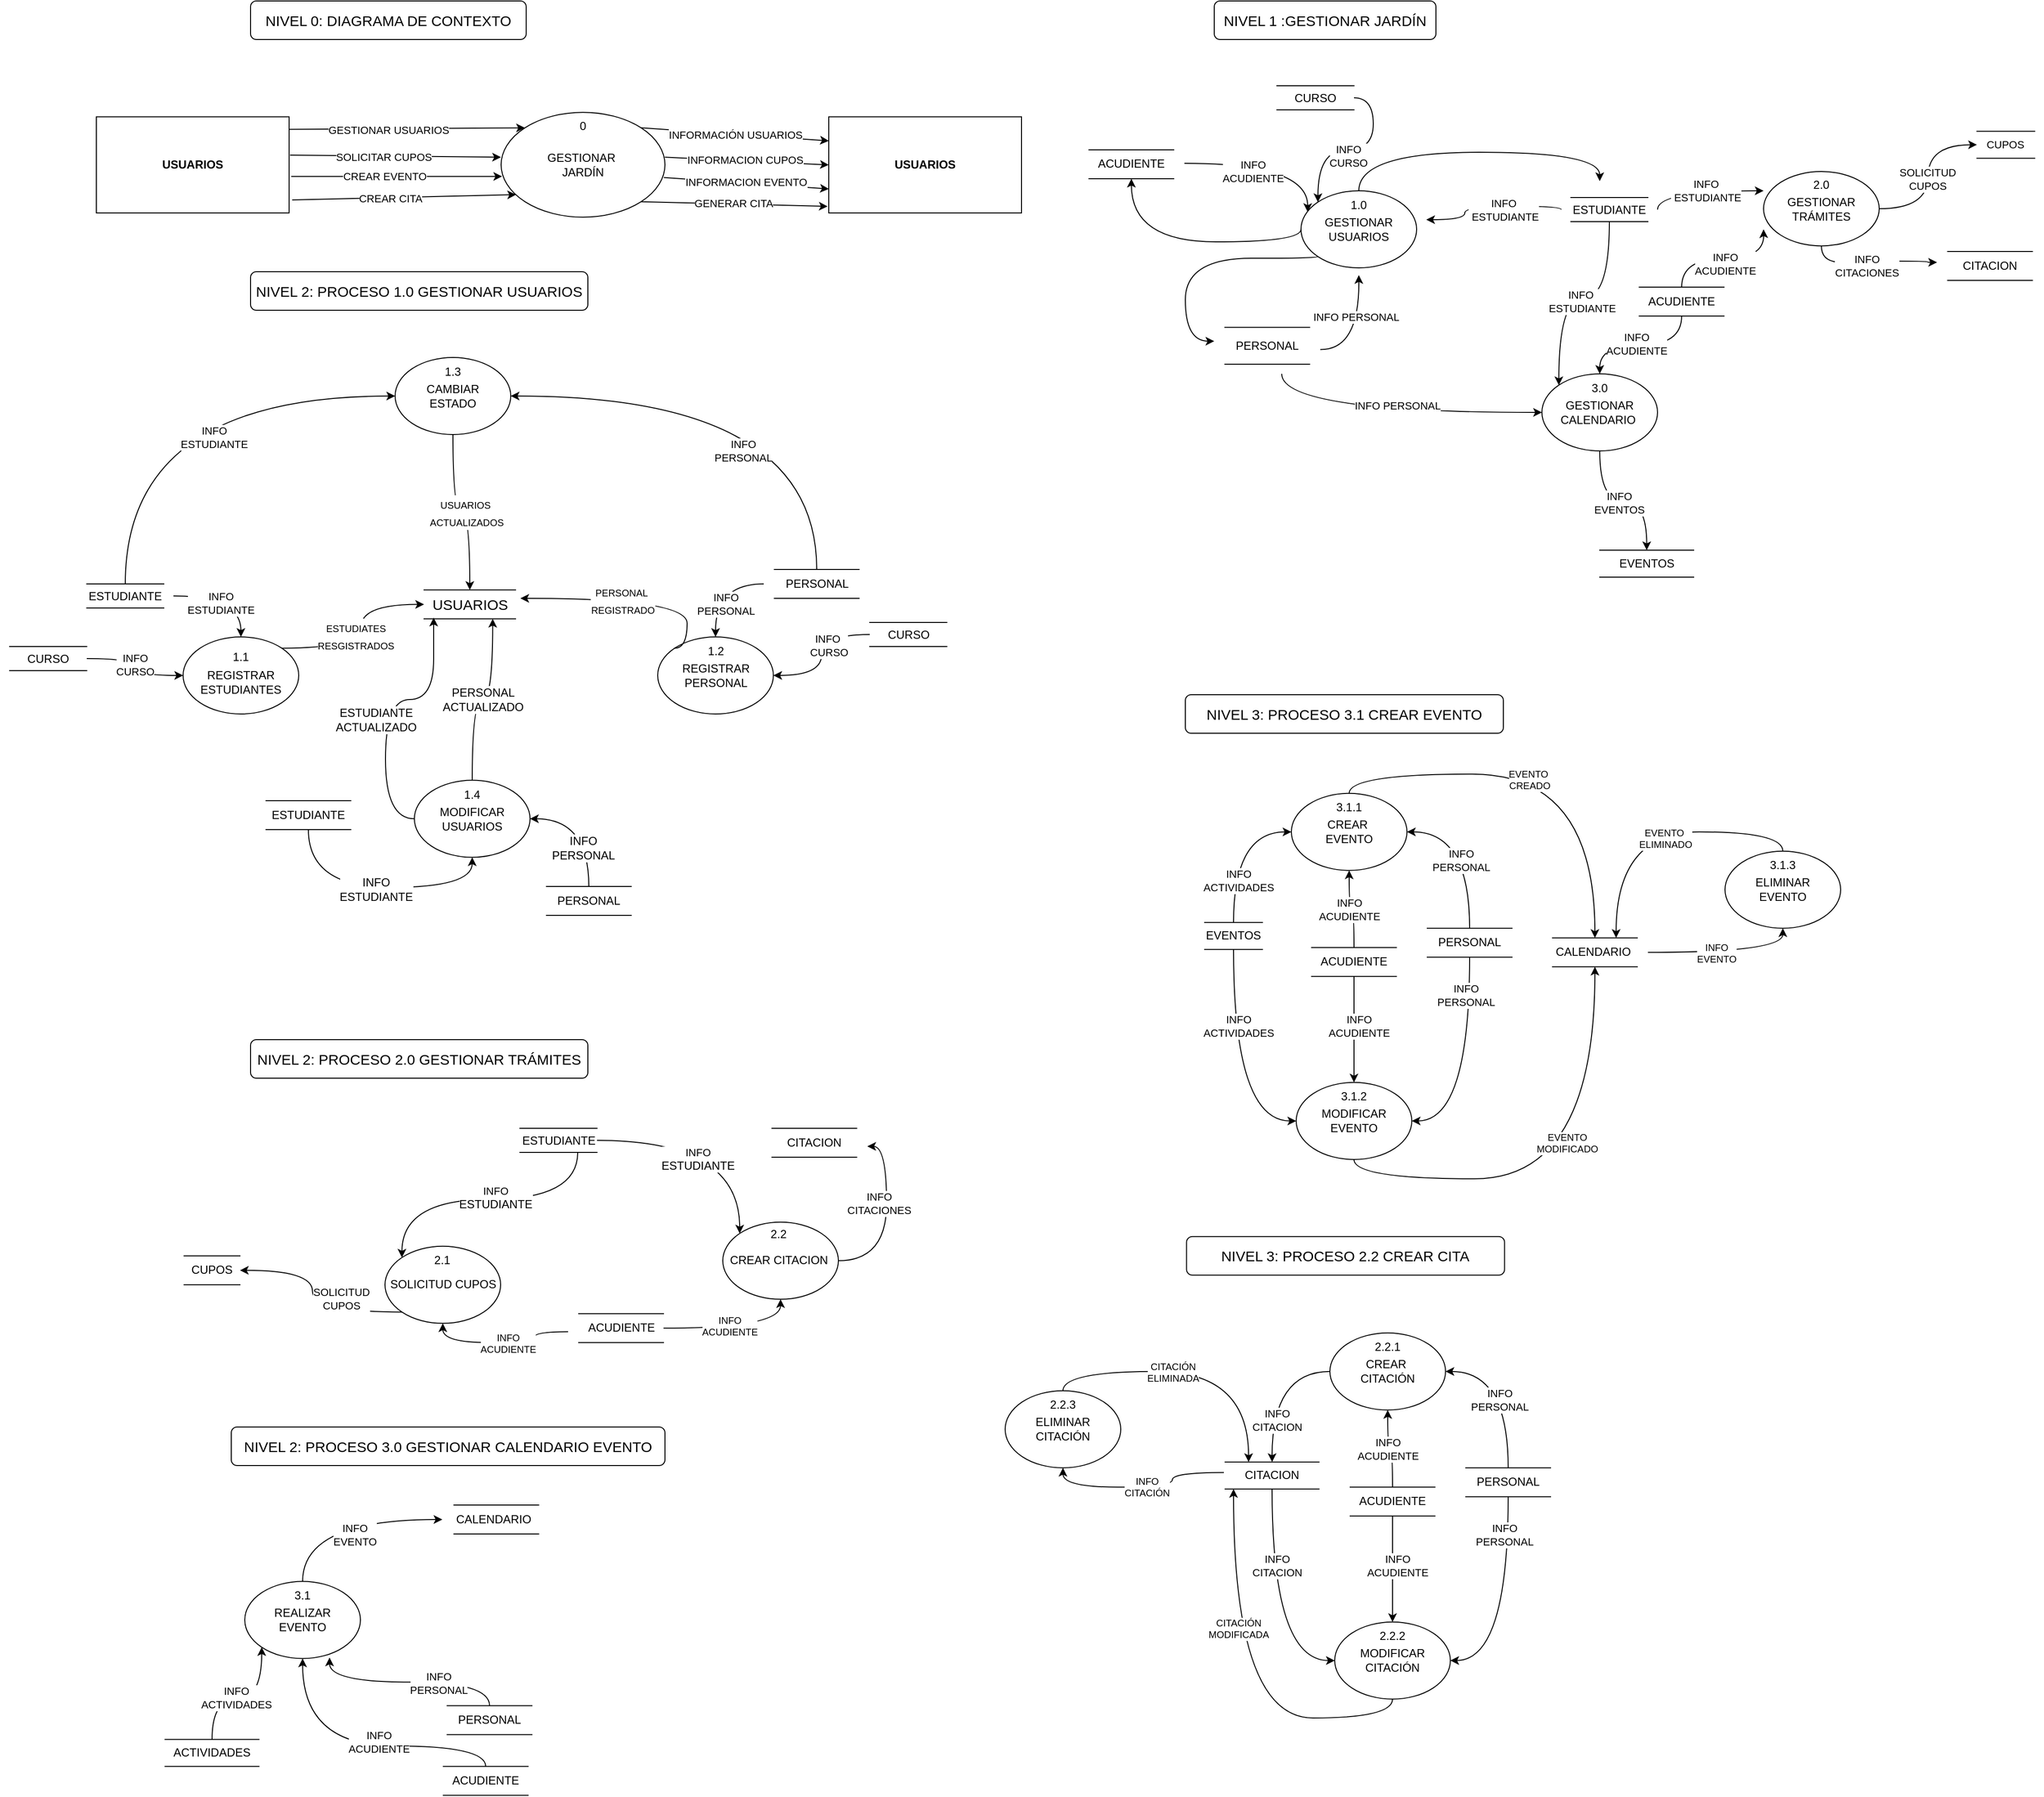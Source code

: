 <mxfile version="21.0.6" type="google"><diagram id="PM97Arz_t_PV3S8-Oa46" name="Página-1"><mxGraphModel grid="1" page="1" gridSize="10" guides="1" tooltips="1" connect="1" arrows="1" fold="1" pageScale="1" pageWidth="2100" pageHeight="2800" math="0" shadow="0"><root><mxCell id="0"/><mxCell id="1" parent="0"/><mxCell id="l0qB8RH0WvTVi8cwV6Hn-8" style="edgeStyle=orthogonalEdgeStyle;curved=1;rounded=0;orthogonalLoop=1;jettySize=auto;html=1;exitX=0.5;exitY=0;exitDx=0;exitDy=0;entryX=0;entryY=0.5;entryDx=0;entryDy=0;" edge="1" parent="1" source="L4fSr0gN4SqaMzlp8B6z-12" target="pNjpQ47pzgb56b5YLkKA-45"><mxGeometry relative="1" as="geometry"/></mxCell><mxCell id="xIkOduNl5AUU66lp3AHa-16" style="edgeStyle=none;rounded=0;orthogonalLoop=1;jettySize=auto;html=1;fontSize=9;exitX=1;exitY=0;exitDx=0;exitDy=0;entryX=0;entryY=0.25;entryDx=0;entryDy=0;" edge="1" parent="1" source="FWfu6WNcgX2FTxLPgsbS-2" target="xIkOduNl5AUU66lp3AHa-24"><mxGeometry relative="1" as="geometry"><mxPoint x="750" y="208.24" as="targetPoint"/><mxPoint x="600.98" y="208.544" as="sourcePoint"/><Array as="points"/></mxGeometry></mxCell><mxCell id="xIkOduNl5AUU66lp3AHa-25" value="INFORMACIÓN USUARIOS" style="edgeLabel;html=1;align=center;verticalAlign=middle;resizable=0;points=[];fontSize=11;" connectable="0" vertex="1" parent="xIkOduNl5AUU66lp3AHa-16"><mxGeometry x="0.074" y="1" relative="1" as="geometry"><mxPoint x="-7" y="1" as="offset"/></mxGeometry></mxCell><mxCell id="FWfu6WNcgX2FTxLPgsbS-2" value="GESTIONAR&amp;nbsp;&lt;br&gt;JARDÍN" style="ellipse;whiteSpace=wrap;html=1;" vertex="1" parent="1"><mxGeometry x="460" y="195.62" width="170" height="108.76" as="geometry"/></mxCell><mxCell id="FWfu6WNcgX2FTxLPgsbS-9" value="0" style="text;html=1;strokeColor=none;fillColor=none;align=center;verticalAlign=middle;whiteSpace=wrap;rounded=0;" vertex="1" parent="1"><mxGeometry x="530" y="205.24" width="30" height="10" as="geometry"/></mxCell><mxCell id="CnbhZ-RmkQytlQboRpyD-7" value="" style="group" connectable="0" vertex="1" parent="1"><mxGeometry x="1290" y="277" width="120" height="80" as="geometry"/></mxCell><mxCell id="CnbhZ-RmkQytlQboRpyD-8" value="GESTIONAR USUARIOS" style="ellipse;whiteSpace=wrap;html=1;" vertex="1" parent="CnbhZ-RmkQytlQboRpyD-7"><mxGeometry width="120" height="80" as="geometry"/></mxCell><mxCell id="CnbhZ-RmkQytlQboRpyD-9" value="1.0" style="text;html=1;strokeColor=none;fillColor=none;align=center;verticalAlign=middle;whiteSpace=wrap;rounded=0;" vertex="1" parent="CnbhZ-RmkQytlQboRpyD-7"><mxGeometry x="45" y="10" width="30" height="10" as="geometry"/></mxCell><mxCell id="CnbhZ-RmkQytlQboRpyD-10" style="rounded=0;orthogonalLoop=1;jettySize=auto;html=1;exitX=0;exitY=0.5;exitDx=0;exitDy=0;edgeStyle=orthogonalEdgeStyle;curved=1;" edge="1" parent="1" source="CnbhZ-RmkQytlQboRpyD-4"><mxGeometry relative="1" as="geometry"><mxPoint x="1510" y="293.375" as="sourcePoint"/><mxPoint x="1420" y="307" as="targetPoint"/><Array as="points"><mxPoint x="1560" y="293"/><mxPoint x="1460" y="293"/><mxPoint x="1460" y="307"/></Array></mxGeometry></mxCell><mxCell id="CnbhZ-RmkQytlQboRpyD-20" style="rounded=0;orthogonalLoop=1;jettySize=auto;html=1;fontSize=17;edgeStyle=orthogonalEdgeStyle;curved=1;exitX=0;exitY=1;exitDx=0;exitDy=0;entryX=0;entryY=0.25;entryDx=0;entryDy=0;" edge="1" parent="1"><mxGeometry relative="1" as="geometry"><mxPoint x="1200" y="433.1" as="targetPoint"/><Array as="points"><mxPoint x="1308" y="347"/><mxPoint x="1170" y="347"/><mxPoint x="1170" y="433"/></Array><mxPoint x="1307.574" y="345.284" as="sourcePoint"/></mxGeometry></mxCell><mxCell id="CnbhZ-RmkQytlQboRpyD-22" value="" style="group" connectable="0" vertex="1" parent="1"><mxGeometry x="1630" y="377" width="110" height="30" as="geometry"/></mxCell><mxCell id="CnbhZ-RmkQytlQboRpyD-23" value="" style="shape=partialRectangle;whiteSpace=wrap;html=1;left=0;right=0;fillColor=none;fontSize=24;" vertex="1" parent="CnbhZ-RmkQytlQboRpyD-22"><mxGeometry x="11" width="88" height="30" as="geometry"/></mxCell><mxCell id="CnbhZ-RmkQytlQboRpyD-24" value="ACUDIENTE" style="text;html=1;strokeColor=none;fillColor=none;align=center;verticalAlign=middle;whiteSpace=wrap;rounded=0;" vertex="1" parent="CnbhZ-RmkQytlQboRpyD-22"><mxGeometry y="7.5" width="110.0" height="15" as="geometry"/></mxCell><mxCell id="xIkOduNl5AUU66lp3AHa-3" style="rounded=0;orthogonalLoop=1;jettySize=auto;html=1;entryX=0;entryY=0;entryDx=0;entryDy=0;fontSize=10;exitX=0.999;exitY=0.13;exitDx=0;exitDy=0;exitPerimeter=0;" edge="1" parent="1" source="CnbhZ-RmkQytlQboRpyD-25" target="FWfu6WNcgX2FTxLPgsbS-2"><mxGeometry relative="1" as="geometry"/></mxCell><mxCell id="YfIU_cfu1i6WQ_l_rjaA-1" value="&lt;font style=&quot;vertical-align: inherit;&quot;&gt;&lt;font style=&quot;vertical-align: inherit;&quot;&gt;GESTIONAR USUARIOS&lt;/font&gt;&lt;/font&gt;" style="edgeLabel;html=1;align=center;verticalAlign=middle;resizable=0;points=[];" connectable="0" vertex="1" parent="xIkOduNl5AUU66lp3AHa-3"><mxGeometry x="-0.158" y="-1" relative="1" as="geometry"><mxPoint as="offset"/></mxGeometry></mxCell><mxCell id="xIkOduNl5AUU66lp3AHa-13" style="edgeStyle=none;rounded=0;orthogonalLoop=1;jettySize=auto;html=1;fontSize=9;exitX=1.005;exitY=0.398;exitDx=0;exitDy=0;exitPerimeter=0;entryX=-0.001;entryY=0.428;entryDx=0;entryDy=0;entryPerimeter=0;" edge="1" parent="1" source="CnbhZ-RmkQytlQboRpyD-25" target="FWfu6WNcgX2FTxLPgsbS-2"><mxGeometry relative="1" as="geometry"><mxPoint x="240" y="258" as="sourcePoint"/><mxPoint x="460" y="258" as="targetPoint"/></mxGeometry></mxCell><mxCell id="xIkOduNl5AUU66lp3AHa-14" value="&lt;font style=&quot;vertical-align: inherit;&quot;&gt;&lt;font style=&quot;vertical-align: inherit;&quot;&gt;SOLICITAR CUPOS&lt;/font&gt;&lt;/font&gt;" style="edgeLabel;html=1;align=center;verticalAlign=middle;resizable=0;points=[];fontSize=11;" connectable="0" vertex="1" parent="xIkOduNl5AUU66lp3AHa-13"><mxGeometry x="-0.207" y="-1" relative="1" as="geometry"><mxPoint x="10" as="offset"/></mxGeometry></mxCell><mxCell id="CnbhZ-RmkQytlQboRpyD-25" value="&lt;font style=&quot;font-size: 12px;&quot;&gt;&lt;b&gt;USUARIOS&lt;/b&gt;&lt;/font&gt;" style="rounded=0;whiteSpace=wrap;html=1;fontSize=9;" vertex="1" parent="1"><mxGeometry x="40" y="200.24" width="200" height="99.76" as="geometry"/></mxCell><mxCell id="CnbhZ-RmkQytlQboRpyD-31" value="" style="group" connectable="0" vertex="1" parent="1"><mxGeometry x="1770" y="257" width="120" height="110" as="geometry"/></mxCell><mxCell id="CnbhZ-RmkQytlQboRpyD-32" value="GESTIONAR TRÁMITES" style="ellipse;whiteSpace=wrap;html=1;" vertex="1" parent="CnbhZ-RmkQytlQboRpyD-31"><mxGeometry width="120" height="77.193" as="geometry"/></mxCell><mxCell id="CnbhZ-RmkQytlQboRpyD-33" value="2.0" style="text;html=1;strokeColor=none;fillColor=none;align=center;verticalAlign=middle;whiteSpace=wrap;rounded=0;" vertex="1" parent="CnbhZ-RmkQytlQboRpyD-31"><mxGeometry x="45" y="9.649" width="30" height="9.649" as="geometry"/></mxCell><mxCell id="CnbhZ-RmkQytlQboRpyD-34" value="" style="edgeStyle=orthogonalEdgeStyle;rounded=0;orthogonalLoop=1;jettySize=auto;html=1;fontSize=22;curved=1;exitX=0.5;exitY=0;exitDx=0;exitDy=0;" edge="1" parent="1" source="CnbhZ-RmkQytlQboRpyD-23"><mxGeometry relative="1" as="geometry"><mxPoint x="1720" y="347" as="sourcePoint"/><mxPoint x="1770" y="317" as="targetPoint"/></mxGeometry></mxCell><mxCell id="CnbhZ-RmkQytlQboRpyD-37" value="" style="group" connectable="0" vertex="1" parent="1"><mxGeometry x="1200" y="418.76" width="110" height="38.24" as="geometry"/></mxCell><mxCell id="CnbhZ-RmkQytlQboRpyD-38" value="" style="shape=partialRectangle;whiteSpace=wrap;html=1;left=0;right=0;fillColor=none;fontSize=24;" vertex="1" parent="CnbhZ-RmkQytlQboRpyD-37"><mxGeometry x="11" width="88" height="38.24" as="geometry"/></mxCell><mxCell id="CnbhZ-RmkQytlQboRpyD-39" value="PERSONAL" style="text;html=1;strokeColor=none;fillColor=none;align=center;verticalAlign=middle;whiteSpace=wrap;rounded=0;" vertex="1" parent="CnbhZ-RmkQytlQboRpyD-37"><mxGeometry y="9.56" width="110.0" height="19.12" as="geometry"/></mxCell><mxCell id="CnbhZ-RmkQytlQboRpyD-40" style="edgeStyle=orthogonalEdgeStyle;rounded=0;orthogonalLoop=1;jettySize=auto;html=1;fontSize=15;exitX=1;exitY=0.5;exitDx=0;exitDy=0;curved=1;" edge="1" parent="1"><mxGeometry relative="1" as="geometry"><mxPoint x="1310" y="441.76" as="sourcePoint"/><mxPoint x="1350" y="364.5" as="targetPoint"/></mxGeometry></mxCell><mxCell id="QK5G6wsZUQqB0Hkq3cQ--18" value="INFO PERSONAL" style="edgeLabel;html=1;align=center;verticalAlign=middle;resizable=0;points=[];" connectable="0" vertex="1" parent="CnbhZ-RmkQytlQboRpyD-40"><mxGeometry x="0.128" y="4" relative="1" as="geometry"><mxPoint y="-9" as="offset"/></mxGeometry></mxCell><mxCell id="CnbhZ-RmkQytlQboRpyD-4" value="ESTUDIANTE" style="text;html=1;strokeColor=none;fillColor=none;align=center;verticalAlign=middle;whiteSpace=wrap;rounded=0;" vertex="1" parent="1"><mxGeometry x="1560" y="290.25" width="100.0" height="12.5" as="geometry"/></mxCell><mxCell id="CnbhZ-RmkQytlQboRpyD-57" style="edgeStyle=orthogonalEdgeStyle;rounded=0;orthogonalLoop=1;jettySize=auto;html=1;fontSize=10;exitX=1;exitY=0.5;exitDx=0;exitDy=0;curved=1;" edge="1" parent="1" source="CnbhZ-RmkQytlQboRpyD-4"><mxGeometry relative="1" as="geometry"><mxPoint x="1770" y="277" as="targetPoint"/><Array as="points"><mxPoint x="1660" y="277"/></Array></mxGeometry></mxCell><mxCell id="CnbhZ-RmkQytlQboRpyD-58" value="" style="group" connectable="0" vertex="1" parent="1"><mxGeometry x="1540" y="467" width="120" height="96" as="geometry"/></mxCell><mxCell id="CnbhZ-RmkQytlQboRpyD-59" value="GESTIONAR CALENDARIO&amp;nbsp;" style="ellipse;whiteSpace=wrap;html=1;" vertex="1" parent="CnbhZ-RmkQytlQboRpyD-58"><mxGeometry width="120" height="80" as="geometry"/></mxCell><mxCell id="CnbhZ-RmkQytlQboRpyD-60" value="3.0" style="text;html=1;strokeColor=none;fillColor=none;align=center;verticalAlign=middle;whiteSpace=wrap;rounded=0;" vertex="1" parent="CnbhZ-RmkQytlQboRpyD-58"><mxGeometry x="45" y="10" width="30" height="10" as="geometry"/></mxCell><mxCell id="CnbhZ-RmkQytlQboRpyD-61" style="edgeStyle=orthogonalEdgeStyle;curved=1;rounded=0;orthogonalLoop=1;jettySize=auto;html=1;fontSize=10;entryX=0;entryY=0.5;entryDx=0;entryDy=0;" edge="1" parent="1" target="CnbhZ-RmkQytlQboRpyD-59"><mxGeometry relative="1" as="geometry"><mxPoint x="1270" y="467" as="sourcePoint"/><mxPoint x="1490" y="507" as="targetPoint"/><Array as="points"><mxPoint x="1270" y="507"/></Array></mxGeometry></mxCell><mxCell id="CnbhZ-RmkQytlQboRpyD-62" style="edgeStyle=orthogonalEdgeStyle;curved=1;rounded=0;orthogonalLoop=1;jettySize=auto;html=1;entryX=0.5;entryY=0;entryDx=0;entryDy=0;fontSize=10;exitX=0.5;exitY=1;exitDx=0;exitDy=0;" edge="1" parent="1" source="CnbhZ-RmkQytlQboRpyD-23" target="CnbhZ-RmkQytlQboRpyD-59"><mxGeometry relative="1" as="geometry"/></mxCell><mxCell id="CnbhZ-RmkQytlQboRpyD-65" value="" style="group" connectable="0" vertex="1" parent="1"><mxGeometry x="1950" y="340" width="110" height="30" as="geometry"/></mxCell><mxCell id="CnbhZ-RmkQytlQboRpyD-66" value="" style="shape=partialRectangle;whiteSpace=wrap;html=1;left=0;right=0;fillColor=none;fontSize=24;" vertex="1" parent="CnbhZ-RmkQytlQboRpyD-65"><mxGeometry x="11" width="88" height="30" as="geometry"/></mxCell><mxCell id="CnbhZ-RmkQytlQboRpyD-67" value="CITACION" style="text;html=1;strokeColor=none;fillColor=none;align=center;verticalAlign=middle;whiteSpace=wrap;rounded=0;" vertex="1" parent="CnbhZ-RmkQytlQboRpyD-65"><mxGeometry y="7.5" width="110.0" height="15" as="geometry"/></mxCell><mxCell id="CnbhZ-RmkQytlQboRpyD-69" style="edgeStyle=orthogonalEdgeStyle;curved=1;rounded=0;orthogonalLoop=1;jettySize=auto;html=1;fontSize=10;entryX=0;entryY=0.25;entryDx=0;entryDy=0;exitX=0.5;exitY=1;exitDx=0;exitDy=0;" edge="1" parent="1" source="CnbhZ-RmkQytlQboRpyD-32" target="CnbhZ-RmkQytlQboRpyD-67"><mxGeometry relative="1" as="geometry"><mxPoint x="1950" y="325" as="targetPoint"/><Array as="points"><mxPoint x="1830" y="351"/><mxPoint x="1870" y="351"/><mxPoint x="1870" y="350"/><mxPoint x="1940" y="350"/><mxPoint x="1940" y="351"/></Array><mxPoint x="1820" y="380" as="sourcePoint"/></mxGeometry></mxCell><mxCell id="CnbhZ-RmkQytlQboRpyD-75" style="edgeStyle=orthogonalEdgeStyle;curved=1;rounded=0;orthogonalLoop=1;jettySize=auto;html=1;fontSize=10;entryX=0;entryY=0;entryDx=0;entryDy=0;" edge="1" parent="1" source="CnbhZ-RmkQytlQboRpyD-3" target="CnbhZ-RmkQytlQboRpyD-59"><mxGeometry relative="1" as="geometry"><mxPoint x="1560" y="465" as="targetPoint"/></mxGeometry></mxCell><mxCell id="CnbhZ-RmkQytlQboRpyD-3" value="" style="shape=partialRectangle;whiteSpace=wrap;html=1;left=0;right=0;fillColor=none;fontSize=24;" vertex="1" parent="1"><mxGeometry x="1570" y="284" width="80" height="25" as="geometry"/></mxCell><mxCell id="CnbhZ-RmkQytlQboRpyD-83" value="" style="group" connectable="0" vertex="1" parent="1"><mxGeometry x="622.5" y="740" width="120" height="80" as="geometry"/></mxCell><mxCell id="CnbhZ-RmkQytlQboRpyD-84" value="&lt;font style=&quot;vertical-align: inherit;&quot;&gt;&lt;font style=&quot;vertical-align: inherit;&quot;&gt;REGISTRAR&lt;br&gt;PERSONAL&lt;br&gt;&lt;/font&gt;&lt;/font&gt;" style="ellipse;whiteSpace=wrap;html=1;" vertex="1" parent="CnbhZ-RmkQytlQboRpyD-83"><mxGeometry width="120" height="80" as="geometry"/></mxCell><mxCell id="CnbhZ-RmkQytlQboRpyD-85" value="1.2" style="text;html=1;strokeColor=none;fillColor=none;align=center;verticalAlign=middle;whiteSpace=wrap;rounded=0;" vertex="1" parent="CnbhZ-RmkQytlQboRpyD-83"><mxGeometry x="45" y="10" width="30" height="10" as="geometry"/></mxCell><mxCell id="CnbhZ-RmkQytlQboRpyD-86" value="" style="group;verticalAlign=top;" connectable="0" vertex="1" parent="1"><mxGeometry x="130" y="740" width="120" height="80" as="geometry"/></mxCell><mxCell id="CnbhZ-RmkQytlQboRpyD-87" value="&lt;font style=&quot;vertical-align: inherit;&quot;&gt;&lt;font style=&quot;vertical-align: inherit;&quot;&gt;&lt;font style=&quot;vertical-align: inherit;&quot;&gt;&lt;/font&gt;&lt;br&gt;&lt;/font&gt;&lt;/font&gt;&lt;font style=&quot;vertical-align: inherit;&quot;&gt;&lt;font style=&quot;vertical-align: inherit;&quot;&gt;REGISTRAR&lt;br&gt;&lt;/font&gt;&lt;/font&gt;&lt;font style=&quot;vertical-align: inherit;&quot;&gt;&lt;font style=&quot;vertical-align: inherit;&quot;&gt;ESTUDIANTES&lt;/font&gt;&lt;/font&gt;" style="ellipse;whiteSpace=wrap;html=1;" vertex="1" parent="CnbhZ-RmkQytlQboRpyD-86"><mxGeometry width="120" height="80" as="geometry"/></mxCell><mxCell id="CnbhZ-RmkQytlQboRpyD-88" value="1.1" style="text;html=1;strokeColor=none;fillColor=none;align=center;verticalAlign=middle;whiteSpace=wrap;rounded=0;" vertex="1" parent="CnbhZ-RmkQytlQboRpyD-86"><mxGeometry x="45" y="16" width="30" height="10" as="geometry"/></mxCell><mxCell id="QK5G6wsZUQqB0Hkq3cQ--4" value="" style="edgeStyle=orthogonalEdgeStyle;rounded=0;orthogonalLoop=1;jettySize=auto;html=1;curved=1;" edge="1" parent="1" source="QK5G6wsZUQqB0Hkq3cQ--2" target="CnbhZ-RmkQytlQboRpyD-87"><mxGeometry relative="1" as="geometry"/></mxCell><mxCell id="GfI7PO5L6H_3CAIzGEhE-2" value="INFO&lt;br&gt;ESTUDIANTE" style="edgeLabel;html=1;align=center;verticalAlign=middle;resizable=0;points=[];" connectable="0" vertex="1" parent="QK5G6wsZUQqB0Hkq3cQ--4"><mxGeometry x="-0.139" y="-5" relative="1" as="geometry"><mxPoint y="2" as="offset"/></mxGeometry></mxCell><mxCell id="QK5G6wsZUQqB0Hkq3cQ--2" value="ESTUDIANTE" style="text;html=1;strokeColor=none;fillColor=none;align=center;verticalAlign=middle;whiteSpace=wrap;rounded=0;" vertex="1" parent="1"><mxGeometry x="20" y="691.25" width="100.0" height="12.5" as="geometry"/></mxCell><mxCell id="YfIU_cfu1i6WQ_l_rjaA-22" style="edgeStyle=orthogonalEdgeStyle;curved=1;rounded=0;orthogonalLoop=1;jettySize=auto;html=1;fontSize=11;entryX=0;entryY=0.5;entryDx=0;entryDy=0;exitX=0.5;exitY=0;exitDx=0;exitDy=0;" edge="1" parent="1" source="QK5G6wsZUQqB0Hkq3cQ--3" target="YfIU_cfu1i6WQ_l_rjaA-14"><mxGeometry relative="1" as="geometry"><mxPoint x="430" y="530" as="targetPoint"/><Array as="points"><mxPoint x="70" y="490"/></Array></mxGeometry></mxCell><mxCell id="YfIU_cfu1i6WQ_l_rjaA-23" value="&lt;font style=&quot;vertical-align: inherit;&quot;&gt;&lt;font style=&quot;vertical-align: inherit;&quot;&gt;INFO&lt;br&gt;ESTUDIANTE&lt;br&gt;&lt;/font&gt;&lt;/font&gt;" style="edgeLabel;html=1;align=center;verticalAlign=middle;resizable=0;points=[];fontSize=11;" connectable="0" vertex="1" parent="YfIU_cfu1i6WQ_l_rjaA-22"><mxGeometry x="0.064" y="3" relative="1" as="geometry"><mxPoint x="34" y="46" as="offset"/></mxGeometry></mxCell><mxCell id="QK5G6wsZUQqB0Hkq3cQ--3" value="" style="shape=partialRectangle;whiteSpace=wrap;html=1;left=0;right=0;fillColor=none;fontSize=24;" vertex="1" parent="1"><mxGeometry x="30" y="685" width="80" height="25" as="geometry"/></mxCell><mxCell id="QK5G6wsZUQqB0Hkq3cQ--5" value="" style="group" connectable="0" vertex="1" parent="1"><mxGeometry x="732.5" y="670" width="110" height="30" as="geometry"/></mxCell><mxCell id="QK5G6wsZUQqB0Hkq3cQ--6" value="" style="shape=partialRectangle;whiteSpace=wrap;html=1;left=0;right=0;fillColor=none;fontSize=24;" vertex="1" parent="QK5G6wsZUQqB0Hkq3cQ--5"><mxGeometry x="11" width="88" height="30" as="geometry"/></mxCell><mxCell id="QK5G6wsZUQqB0Hkq3cQ--7" value="PERSONAL" style="text;html=1;strokeColor=none;fillColor=none;align=center;verticalAlign=middle;whiteSpace=wrap;rounded=0;" vertex="1" parent="QK5G6wsZUQqB0Hkq3cQ--5"><mxGeometry y="7.5" width="110.0" height="15" as="geometry"/></mxCell><mxCell id="QK5G6wsZUQqB0Hkq3cQ--8" style="edgeStyle=orthogonalEdgeStyle;curved=1;rounded=0;orthogonalLoop=1;jettySize=auto;html=1;entryX=0.5;entryY=0;entryDx=0;entryDy=0;" edge="1" parent="1" source="QK5G6wsZUQqB0Hkq3cQ--7" target="CnbhZ-RmkQytlQboRpyD-84"><mxGeometry relative="1" as="geometry"><Array as="points"><mxPoint x="682.5" y="685"/></Array></mxGeometry></mxCell><mxCell id="GfI7PO5L6H_3CAIzGEhE-1" value="INFO&lt;br&gt;PERSONAL" style="edgeLabel;html=1;align=center;verticalAlign=middle;resizable=0;points=[];" connectable="0" vertex="1" parent="QK5G6wsZUQqB0Hkq3cQ--8"><mxGeometry x="0.181" y="9" relative="1" as="geometry"><mxPoint x="1" y="9" as="offset"/></mxGeometry></mxCell><mxCell id="QK5G6wsZUQqB0Hkq3cQ--19" value="INFO&lt;br&gt;&amp;nbsp;ESTUDIANTE" style="edgeLabel;html=1;align=center;verticalAlign=middle;resizable=0;points=[];rotation=0;" connectable="0" vertex="1" parent="1"><mxGeometry x="1500.002" y="296.498" as="geometry"/></mxCell><mxCell id="QK5G6wsZUQqB0Hkq3cQ--20" value="INFO&lt;br&gt;&amp;nbsp;ESTUDIANTE" style="edgeLabel;html=1;align=center;verticalAlign=middle;resizable=0;points=[];rotation=0;" connectable="0" vertex="1" parent="1"><mxGeometry x="1710.002" y="276.998" as="geometry"/></mxCell><mxCell id="QK5G6wsZUQqB0Hkq3cQ--22" value="INFO&lt;br&gt;ACUDIENTE" style="edgeLabel;html=1;align=center;verticalAlign=middle;resizable=0;points=[];rotation=0;" connectable="0" vertex="1" parent="1"><mxGeometry x="1730.002" y="352.748" as="geometry"/></mxCell><mxCell id="QK5G6wsZUQqB0Hkq3cQ--24" value="INFO&lt;br&gt;&amp;nbsp;ESTUDIANTE" style="edgeLabel;html=1;align=center;verticalAlign=middle;resizable=0;points=[];rotation=0;" connectable="0" vertex="1" parent="1"><mxGeometry x="1580.002" y="391.998" as="geometry"/></mxCell><mxCell id="QK5G6wsZUQqB0Hkq3cQ--25" value="INFO &lt;br&gt;CITACIONES" style="edgeLabel;html=1;align=center;verticalAlign=middle;resizable=0;points=[];rotation=0;" connectable="0" vertex="1" parent="1"><mxGeometry x="1875.002" y="349.998" as="geometry"><mxPoint x="2" y="5" as="offset"/></mxGeometry></mxCell><mxCell id="pNjpQ47pzgb56b5YLkKA-1" style="edgeStyle=orthogonalEdgeStyle;rounded=0;orthogonalLoop=1;jettySize=auto;html=1;curved=1;" edge="1" parent="1" source="CnbhZ-RmkQytlQboRpyD-8"><mxGeometry relative="1" as="geometry"><mxPoint x="1600" y="267" as="targetPoint"/><Array as="points"><mxPoint x="1350" y="237"/><mxPoint x="1600" y="237"/></Array></mxGeometry></mxCell><mxCell id="pNjpQ47pzgb56b5YLkKA-2" value="INFO&lt;br&gt;ACUDIENTE" style="edgeLabel;html=1;align=center;verticalAlign=middle;resizable=0;points=[];rotation=0;" connectable="0" vertex="1" parent="1"><mxGeometry x="1740.002" y="363.998" as="geometry"><mxPoint x="-102" y="72" as="offset"/></mxGeometry></mxCell><mxCell id="pNjpQ47pzgb56b5YLkKA-3" value="&lt;font style=&quot;font-size: 15px;&quot;&gt;NIVEL 0: DIAGRAMA DE CONTEXTO&lt;/font&gt;" style="rounded=1;whiteSpace=wrap;html=1;" vertex="1" parent="1"><mxGeometry x="200" y="80.0" width="286" height="40" as="geometry"/></mxCell><mxCell id="pNjpQ47pzgb56b5YLkKA-4" value="&lt;span style=&quot;font-size: 15px;&quot;&gt;NIVEL 1 :GESTIONAR JARDÍN&lt;/span&gt;" style="rounded=1;whiteSpace=wrap;html=1;" vertex="1" parent="1"><mxGeometry x="1200" y="80" width="230" height="40" as="geometry"/></mxCell><mxCell id="pNjpQ47pzgb56b5YLkKA-5" value="&lt;span style=&quot;font-size: 15px;&quot;&gt;NIVEL 2: PROCESO 1.0 GESTIONAR USUARIOS&lt;/span&gt;" style="rounded=1;whiteSpace=wrap;html=1;" vertex="1" parent="1"><mxGeometry x="200" y="361" width="350" height="40" as="geometry"/></mxCell><mxCell id="pNjpQ47pzgb56b5YLkKA-6" value="&lt;span style=&quot;font-size: 15px;&quot;&gt;NIVEL 2: PROCESO 2.0 GESTIONAR TRÁMITES&lt;/span&gt;" style="rounded=1;whiteSpace=wrap;html=1;" vertex="1" parent="1"><mxGeometry x="200" y="1158" width="350" height="40" as="geometry"/></mxCell><mxCell id="pNjpQ47pzgb56b5YLkKA-13" style="edgeStyle=orthogonalEdgeStyle;curved=1;rounded=0;orthogonalLoop=1;jettySize=auto;html=1;exitX=1;exitY=0;exitDx=0;exitDy=0;entryX=0;entryY=0.5;entryDx=0;entryDy=0;fontSize=15;" edge="1" parent="1" source="CnbhZ-RmkQytlQboRpyD-87" target="ASO6ONYbp6WQh1iD9IR5-1"><mxGeometry relative="1" as="geometry"><mxPoint x="265.0" y="640" as="targetPoint"/></mxGeometry></mxCell><mxCell id="ASO6ONYbp6WQh1iD9IR5-5" value="&lt;font style=&quot;font-size: 10px;&quot;&gt;ESTUDIATES&lt;br&gt;RESGISTRADOS&lt;/font&gt;" style="edgeLabel;html=1;align=center;verticalAlign=middle;resizable=0;points=[];fontSize=15;" connectable="0" vertex="1" parent="pNjpQ47pzgb56b5YLkKA-13"><mxGeometry x="0.213" y="6" relative="1" as="geometry"><mxPoint y="20" as="offset"/></mxGeometry></mxCell><mxCell id="pNjpQ47pzgb56b5YLkKA-14" style="edgeStyle=orthogonalEdgeStyle;curved=1;rounded=0;orthogonalLoop=1;jettySize=auto;html=1;exitX=0;exitY=0;exitDx=0;exitDy=0;fontSize=15;" edge="1" parent="1" source="CnbhZ-RmkQytlQboRpyD-84"><mxGeometry relative="1" as="geometry"><Array as="points"><mxPoint x="653" y="752"/><mxPoint x="653" y="700"/></Array><mxPoint x="480" y="700" as="targetPoint"/></mxGeometry></mxCell><mxCell id="ASO6ONYbp6WQh1iD9IR5-6" value="&lt;font style=&quot;font-size: 10px;&quot;&gt;PERSONAL&amp;nbsp;&lt;br&gt;REGISTRADO&lt;/font&gt;" style="edgeLabel;html=1;align=center;verticalAlign=middle;resizable=0;points=[];fontSize=15;" connectable="0" vertex="1" parent="pNjpQ47pzgb56b5YLkKA-14"><mxGeometry x="0.105" y="1" relative="1" as="geometry"><mxPoint as="offset"/></mxGeometry></mxCell><mxCell id="L4fSr0gN4SqaMzlp8B6z-10" value="&lt;span style=&quot;font-size: 15px;&quot;&gt;NIVEL 2: PROCESO 3.0 GESTIONAR CALENDARIO EVENTO&lt;/span&gt;" style="rounded=1;whiteSpace=wrap;html=1;" vertex="1" parent="1"><mxGeometry x="180" y="1560" width="450" height="40" as="geometry"/></mxCell><mxCell id="L4fSr0gN4SqaMzlp8B6z-11" value="" style="group" connectable="0" vertex="1" parent="1"><mxGeometry x="194" y="1720.25" width="120" height="80" as="geometry"/></mxCell><mxCell id="L4fSr0gN4SqaMzlp8B6z-12" value="REALIZAR&lt;br&gt;EVENTO" style="ellipse;whiteSpace=wrap;html=1;" vertex="1" parent="L4fSr0gN4SqaMzlp8B6z-11"><mxGeometry width="120" height="80" as="geometry"/></mxCell><mxCell id="L4fSr0gN4SqaMzlp8B6z-13" value="3.1" style="text;html=1;strokeColor=none;fillColor=none;align=center;verticalAlign=middle;whiteSpace=wrap;rounded=0;" vertex="1" parent="L4fSr0gN4SqaMzlp8B6z-11"><mxGeometry x="45" y="10" width="30" height="10" as="geometry"/></mxCell><mxCell id="pNjpQ47pzgb56b5YLkKA-43" value="" style="group" connectable="0" vertex="1" parent="1"><mxGeometry x="400" y="1641" width="110" height="30" as="geometry"/></mxCell><mxCell id="pNjpQ47pzgb56b5YLkKA-44" value="" style="shape=partialRectangle;whiteSpace=wrap;html=1;left=0;right=0;fillColor=none;fontSize=24;" vertex="1" parent="pNjpQ47pzgb56b5YLkKA-43"><mxGeometry x="11" width="88" height="30" as="geometry"/></mxCell><mxCell id="pNjpQ47pzgb56b5YLkKA-45" value="CALENDARIO&amp;nbsp;" style="text;html=1;strokeColor=none;fillColor=none;align=center;verticalAlign=middle;whiteSpace=wrap;rounded=0;" vertex="1" parent="pNjpQ47pzgb56b5YLkKA-43"><mxGeometry x="-1" y="7.5" width="110.0" height="15" as="geometry"/></mxCell><mxCell id="pNjpQ47pzgb56b5YLkKA-49" value="INFO&lt;br&gt;EVENTO" style="edgeLabel;html=1;align=center;verticalAlign=middle;resizable=0;points=[];rotation=0;" connectable="0" vertex="1" parent="1"><mxGeometry x="410.002" y="1599.998" as="geometry"><mxPoint x="-102" y="72" as="offset"/></mxGeometry></mxCell><mxCell id="pNjpQ47pzgb56b5YLkKA-95" value="&lt;span style=&quot;font-size: 15px;&quot;&gt;NIVEL 3: PROCESO 3.1 CREAR EVENTO&lt;/span&gt;" style="rounded=1;whiteSpace=wrap;html=1;" vertex="1" parent="1"><mxGeometry x="1170" y="800.0" width="330" height="40" as="geometry"/></mxCell><mxCell id="l0qB8RH0WvTVi8cwV6Hn-16" value="CURSO" style="text;html=1;strokeColor=none;fillColor=none;align=center;verticalAlign=middle;whiteSpace=wrap;rounded=0;" vertex="1" parent="1"><mxGeometry x="-60" y="756.25" width="100.0" height="12.5" as="geometry"/></mxCell><mxCell id="l0qB8RH0WvTVi8cwV6Hn-18" style="edgeStyle=orthogonalEdgeStyle;curved=1;rounded=0;orthogonalLoop=1;jettySize=auto;html=1;exitX=1;exitY=0.5;exitDx=0;exitDy=0;" edge="1" parent="1" source="l0qB8RH0WvTVi8cwV6Hn-17" target="CnbhZ-RmkQytlQboRpyD-87"><mxGeometry relative="1" as="geometry"/></mxCell><mxCell id="l0qB8RH0WvTVi8cwV6Hn-20" value="INFO&lt;br&gt;CURSO" style="edgeLabel;html=1;align=center;verticalAlign=middle;resizable=0;points=[];" connectable="0" vertex="1" parent="l0qB8RH0WvTVi8cwV6Hn-18"><mxGeometry x="-0.388" y="-3" relative="1" as="geometry"><mxPoint x="14" y="3" as="offset"/></mxGeometry></mxCell><mxCell id="l0qB8RH0WvTVi8cwV6Hn-17" value="" style="shape=partialRectangle;whiteSpace=wrap;html=1;left=0;right=0;fillColor=none;fontSize=24;" vertex="1" parent="1"><mxGeometry x="-50" y="750" width="80" height="25" as="geometry"/></mxCell><mxCell id="l0qB8RH0WvTVi8cwV6Hn-21" value="CURSO" style="text;html=1;strokeColor=none;fillColor=none;align=center;verticalAlign=middle;whiteSpace=wrap;rounded=0;" vertex="1" parent="1"><mxGeometry x="832.5" y="731.25" width="100.0" height="12.5" as="geometry"/></mxCell><mxCell id="l0qB8RH0WvTVi8cwV6Hn-23" style="edgeStyle=orthogonalEdgeStyle;curved=1;rounded=0;orthogonalLoop=1;jettySize=auto;html=1;exitX=0;exitY=0.5;exitDx=0;exitDy=0;entryX=1;entryY=0.5;entryDx=0;entryDy=0;" edge="1" parent="1" source="l0qB8RH0WvTVi8cwV6Hn-22" target="CnbhZ-RmkQytlQboRpyD-84"><mxGeometry relative="1" as="geometry"/></mxCell><mxCell id="l0qB8RH0WvTVi8cwV6Hn-24" value="INFO&amp;nbsp;&lt;br&gt;CURSO" style="edgeLabel;html=1;align=center;verticalAlign=middle;resizable=0;points=[];" connectable="0" vertex="1" parent="l0qB8RH0WvTVi8cwV6Hn-23"><mxGeometry x="-0.151" y="7" relative="1" as="geometry"><mxPoint y="1" as="offset"/></mxGeometry></mxCell><mxCell id="l0qB8RH0WvTVi8cwV6Hn-22" value="" style="shape=partialRectangle;whiteSpace=wrap;html=1;left=0;right=0;fillColor=none;fontSize=24;" vertex="1" parent="1"><mxGeometry x="842.5" y="725" width="80" height="25" as="geometry"/></mxCell><mxCell id="l0qB8RH0WvTVi8cwV6Hn-28" value="CURSO" style="text;html=1;strokeColor=none;fillColor=none;align=center;verticalAlign=middle;whiteSpace=wrap;rounded=0;" vertex="1" parent="1"><mxGeometry x="1255" y="174.25" width="100.0" height="12.5" as="geometry"/></mxCell><mxCell id="l0qB8RH0WvTVi8cwV6Hn-31" style="edgeStyle=orthogonalEdgeStyle;curved=1;rounded=0;orthogonalLoop=1;jettySize=auto;html=1;exitX=1;exitY=0.5;exitDx=0;exitDy=0;entryX=0;entryY=0;entryDx=0;entryDy=0;" edge="1" parent="1" source="l0qB8RH0WvTVi8cwV6Hn-29" target="CnbhZ-RmkQytlQboRpyD-8"><mxGeometry relative="1" as="geometry"/></mxCell><mxCell id="l0qB8RH0WvTVi8cwV6Hn-32" value="INFO&lt;br&gt;CURSO" style="edgeLabel;html=1;align=center;verticalAlign=middle;resizable=0;points=[];" connectable="0" vertex="1" parent="l0qB8RH0WvTVi8cwV6Hn-31"><mxGeometry x="-0.237" y="-8" relative="1" as="geometry"><mxPoint x="-18" y="9" as="offset"/></mxGeometry></mxCell><mxCell id="l0qB8RH0WvTVi8cwV6Hn-29" value="" style="shape=partialRectangle;whiteSpace=wrap;html=1;left=0;right=0;fillColor=none;fontSize=24;" vertex="1" parent="1"><mxGeometry x="1265" y="168" width="80" height="25" as="geometry"/></mxCell><mxCell id="YfIU_cfu1i6WQ_l_rjaA-11" style="edgeStyle=orthogonalEdgeStyle;curved=1;rounded=0;orthogonalLoop=1;jettySize=auto;html=1;entryX=0.5;entryY=1;entryDx=0;entryDy=0;fontSize=11;endArrow=none;endFill=0;startArrow=classic;startFill=1;" edge="1" parent="1" source="l0qB8RH0WvTVi8cwV6Hn-72" target="CnbhZ-RmkQytlQboRpyD-59"><mxGeometry relative="1" as="geometry"><Array as="points"><mxPoint x="1649" y="599"/><mxPoint x="1600" y="599"/></Array></mxGeometry></mxCell><mxCell id="YfIU_cfu1i6WQ_l_rjaA-12" value="&lt;font style=&quot;vertical-align: inherit;&quot;&gt;&lt;font style=&quot;vertical-align: inherit;&quot;&gt;INFO&lt;br&gt;EVENTOS&lt;br&gt;&lt;/font&gt;&lt;/font&gt;" style="edgeLabel;html=1;align=center;verticalAlign=middle;resizable=0;points=[];fontSize=11;" connectable="0" vertex="1" parent="YfIU_cfu1i6WQ_l_rjaA-11"><mxGeometry x="0.42" y="-7" relative="1" as="geometry"><mxPoint x="13" y="9" as="offset"/></mxGeometry></mxCell><mxCell id="l0qB8RH0WvTVi8cwV6Hn-72" value="EVENTOS" style="shape=partialRectangle;whiteSpace=wrap;html=1;left=0;right=0;fillColor=none;fontSize=12;" vertex="1" parent="1"><mxGeometry x="1600" y="650" width="97.5" height="28" as="geometry"/></mxCell><mxCell id="l0qB8RH0WvTVi8cwV6Hn-76" value="INFO PERSONAL" style="edgeLabel;html=1;align=center;verticalAlign=middle;resizable=0;points=[];" connectable="0" vertex="1" parent="1"><mxGeometry x="1390" y="500.0" as="geometry"/></mxCell><mxCell id="l0qB8RH0WvTVi8cwV6Hn-78" value="ACTIVIDADES" style="text;html=1;strokeColor=none;fillColor=none;align=center;verticalAlign=middle;whiteSpace=wrap;rounded=0;" vertex="1" parent="1"><mxGeometry x="110" y="1892" width="100.0" height="12.5" as="geometry"/></mxCell><mxCell id="l0qB8RH0WvTVi8cwV6Hn-81" value="" style="edgeStyle=orthogonalEdgeStyle;curved=1;rounded=0;orthogonalLoop=1;jettySize=auto;html=1;entryX=0;entryY=1;entryDx=0;entryDy=0;" edge="1" parent="1" source="l0qB8RH0WvTVi8cwV6Hn-79" target="L4fSr0gN4SqaMzlp8B6z-12"><mxGeometry relative="1" as="geometry"/></mxCell><mxCell id="l0qB8RH0WvTVi8cwV6Hn-82" value="INFO &lt;br&gt;ACTIVIDADES" style="edgeLabel;html=1;align=center;verticalAlign=middle;resizable=0;points=[];" connectable="0" vertex="1" parent="l0qB8RH0WvTVi8cwV6Hn-81"><mxGeometry x="-0.403" y="-1" relative="1" as="geometry"><mxPoint x="23" y="-3" as="offset"/></mxGeometry></mxCell><mxCell id="l0qB8RH0WvTVi8cwV6Hn-79" value="" style="shape=partialRectangle;whiteSpace=wrap;html=1;left=0;right=0;fillColor=none;fontSize=24;" vertex="1" parent="1"><mxGeometry x="111.25" y="1884.25" width="97.5" height="28" as="geometry"/></mxCell><mxCell id="l0qB8RH0WvTVi8cwV6Hn-83" value="" style="group" connectable="0" vertex="1" parent="1"><mxGeometry x="389" y="1912.25" width="110" height="30" as="geometry"/></mxCell><mxCell id="l0qB8RH0WvTVi8cwV6Hn-84" value="" style="shape=partialRectangle;whiteSpace=wrap;html=1;left=0;right=0;fillColor=none;fontSize=24;" vertex="1" parent="l0qB8RH0WvTVi8cwV6Hn-83"><mxGeometry x="11" width="88" height="30" as="geometry"/></mxCell><mxCell id="l0qB8RH0WvTVi8cwV6Hn-85" value="ACUDIENTE" style="text;html=1;strokeColor=none;fillColor=none;align=center;verticalAlign=middle;whiteSpace=wrap;rounded=0;" vertex="1" parent="l0qB8RH0WvTVi8cwV6Hn-83"><mxGeometry y="7.5" width="110.0" height="15" as="geometry"/></mxCell><mxCell id="l0qB8RH0WvTVi8cwV6Hn-86" value="" style="group" connectable="0" vertex="1" parent="1"><mxGeometry x="393" y="1849.25" width="110" height="30" as="geometry"/></mxCell><mxCell id="l0qB8RH0WvTVi8cwV6Hn-87" value="" style="shape=partialRectangle;whiteSpace=wrap;html=1;left=0;right=0;fillColor=none;fontSize=24;" vertex="1" parent="l0qB8RH0WvTVi8cwV6Hn-86"><mxGeometry x="11" width="88" height="30" as="geometry"/></mxCell><mxCell id="l0qB8RH0WvTVi8cwV6Hn-88" value="PERSONAL" style="text;html=1;strokeColor=none;fillColor=none;align=center;verticalAlign=middle;whiteSpace=wrap;rounded=0;" vertex="1" parent="l0qB8RH0WvTVi8cwV6Hn-86"><mxGeometry y="7.5" width="110.0" height="15" as="geometry"/></mxCell><mxCell id="l0qB8RH0WvTVi8cwV6Hn-91" style="edgeStyle=orthogonalEdgeStyle;curved=1;rounded=0;orthogonalLoop=1;jettySize=auto;html=1;exitX=0.5;exitY=0;exitDx=0;exitDy=0;" edge="1" parent="1" source="l0qB8RH0WvTVi8cwV6Hn-84" target="L4fSr0gN4SqaMzlp8B6z-12"><mxGeometry relative="1" as="geometry"><Array as="points"><mxPoint x="444" y="1891"/><mxPoint x="254" y="1891"/></Array></mxGeometry></mxCell><mxCell id="l0qB8RH0WvTVi8cwV6Hn-93" value="INFO&lt;br&gt;ACUDIENTE" style="edgeLabel;html=1;align=center;verticalAlign=middle;resizable=0;points=[];" connectable="0" vertex="1" parent="l0qB8RH0WvTVi8cwV6Hn-91"><mxGeometry x="-0.123" y="-4" relative="1" as="geometry"><mxPoint as="offset"/></mxGeometry></mxCell><mxCell id="l0qB8RH0WvTVi8cwV6Hn-92" style="edgeStyle=orthogonalEdgeStyle;curved=1;rounded=0;orthogonalLoop=1;jettySize=auto;html=1;exitX=0.5;exitY=0;exitDx=0;exitDy=0;entryX=0.733;entryY=0.988;entryDx=0;entryDy=0;entryPerimeter=0;" edge="1" parent="1" source="l0qB8RH0WvTVi8cwV6Hn-87" target="L4fSr0gN4SqaMzlp8B6z-12"><mxGeometry relative="1" as="geometry"/></mxCell><mxCell id="l0qB8RH0WvTVi8cwV6Hn-94" value="INFO &lt;br&gt;PERSONAL" style="edgeLabel;html=1;align=center;verticalAlign=middle;resizable=0;points=[];" connectable="0" vertex="1" parent="l0qB8RH0WvTVi8cwV6Hn-92"><mxGeometry x="-0.28" y="1" relative="1" as="geometry"><mxPoint as="offset"/></mxGeometry></mxCell><mxCell id="j3uDoGHFEFbZuuikmRDn-36" style="edgeStyle=orthogonalEdgeStyle;curved=1;rounded=0;orthogonalLoop=1;jettySize=auto;html=1;exitX=0.5;exitY=1;exitDx=0;exitDy=0;entryX=1;entryY=0.75;entryDx=0;entryDy=0;" edge="1" parent="1"><mxGeometry relative="1" as="geometry"><Array as="points"><mxPoint x="1640" y="1459"/><mxPoint x="1930" y="1459"/><mxPoint x="1930" y="1293"/></Array><mxPoint x="1640" y="1429" as="sourcePoint"/></mxGeometry></mxCell><mxCell id="j3uDoGHFEFbZuuikmRDn-37" value="PERSONAL&lt;br&gt;ACTUALIZADO" style="edgeLabel;html=1;align=center;verticalAlign=middle;resizable=0;points=[];" connectable="0" vertex="1" parent="j3uDoGHFEFbZuuikmRDn-36"><mxGeometry x="-0.268" y="3" relative="1" as="geometry"><mxPoint as="offset"/></mxGeometry></mxCell><mxCell id="xIkOduNl5AUU66lp3AHa-20" style="edgeStyle=none;rounded=0;orthogonalLoop=1;jettySize=auto;html=1;fontSize=9;exitX=1;exitY=1;exitDx=0;exitDy=0;entryX=-0.006;entryY=0.932;entryDx=0;entryDy=0;entryPerimeter=0;" edge="1" parent="1" source="FWfu6WNcgX2FTxLPgsbS-2" target="xIkOduNl5AUU66lp3AHa-24"><mxGeometry relative="1" as="geometry"><mxPoint x="800.0" y="293" as="targetPoint"/><mxPoint x="630.68" y="290.507" as="sourcePoint"/></mxGeometry></mxCell><mxCell id="xIkOduNl5AUU66lp3AHa-30" value="GENERAR CITA" style="edgeLabel;html=1;align=center;verticalAlign=middle;resizable=0;points=[];fontSize=11;" connectable="0" vertex="1" parent="xIkOduNl5AUU66lp3AHa-20"><mxGeometry x="-0.245" y="-1" relative="1" as="geometry"><mxPoint x="22" y="-1" as="offset"/></mxGeometry></mxCell><mxCell id="xIkOduNl5AUU66lp3AHa-24" value="&lt;font style=&quot;font-size: 12px;&quot;&gt;&lt;b&gt;USUARIOS&lt;/b&gt;&lt;/font&gt;" style="rounded=0;whiteSpace=wrap;html=1;fontSize=9;" vertex="1" parent="1"><mxGeometry x="800" y="200.24" width="200" height="99.76" as="geometry"/></mxCell><mxCell id="YfIU_cfu1i6WQ_l_rjaA-13" value="" style="group" connectable="0" vertex="1" parent="1"><mxGeometry x="350" y="450" width="120" height="80" as="geometry"/></mxCell><mxCell id="YfIU_cfu1i6WQ_l_rjaA-14" value="&lt;font style=&quot;vertical-align: inherit;&quot;&gt;&lt;font style=&quot;vertical-align: inherit;&quot;&gt;&lt;font style=&quot;vertical-align: inherit;&quot;&gt;&lt;font style=&quot;vertical-align: inherit;&quot;&gt;CAMBIAR &lt;br&gt;ESTADO&lt;br&gt;&lt;/font&gt;&lt;/font&gt;&lt;/font&gt;&lt;/font&gt;" style="ellipse;whiteSpace=wrap;html=1;" vertex="1" parent="YfIU_cfu1i6WQ_l_rjaA-13"><mxGeometry width="120" height="80" as="geometry"/></mxCell><mxCell id="YfIU_cfu1i6WQ_l_rjaA-15" value="&lt;font style=&quot;vertical-align: inherit;&quot;&gt;&lt;font style=&quot;vertical-align: inherit;&quot;&gt;1.3&lt;/font&gt;&lt;/font&gt;" style="text;html=1;strokeColor=none;fillColor=none;align=center;verticalAlign=middle;whiteSpace=wrap;rounded=0;" vertex="1" parent="YfIU_cfu1i6WQ_l_rjaA-13"><mxGeometry x="45" y="10" width="30" height="10" as="geometry"/></mxCell><mxCell id="YfIU_cfu1i6WQ_l_rjaA-16" value="" style="group" connectable="0" vertex="1" parent="1"><mxGeometry x="370" y="888.75" width="120" height="80" as="geometry"/></mxCell><mxCell id="YfIU_cfu1i6WQ_l_rjaA-17" value="&lt;font style=&quot;vertical-align: inherit;&quot;&gt;&lt;font style=&quot;vertical-align: inherit;&quot;&gt;MODIFICAR USUARIOS&lt;br&gt;&lt;/font&gt;&lt;/font&gt;" style="ellipse;whiteSpace=wrap;html=1;" vertex="1" parent="YfIU_cfu1i6WQ_l_rjaA-16"><mxGeometry width="120" height="80" as="geometry"/></mxCell><mxCell id="YfIU_cfu1i6WQ_l_rjaA-18" value="&lt;font style=&quot;vertical-align: inherit;&quot;&gt;&lt;font style=&quot;vertical-align: inherit;&quot;&gt;1.4&lt;/font&gt;&lt;/font&gt;" style="text;html=1;strokeColor=none;fillColor=none;align=center;verticalAlign=middle;whiteSpace=wrap;rounded=0;" vertex="1" parent="YfIU_cfu1i6WQ_l_rjaA-16"><mxGeometry x="45" y="10" width="30" height="10" as="geometry"/></mxCell><mxCell id="YfIU_cfu1i6WQ_l_rjaA-27" style="edgeStyle=orthogonalEdgeStyle;curved=1;rounded=0;orthogonalLoop=1;jettySize=auto;html=1;entryX=1;entryY=0.5;entryDx=0;entryDy=0;fontSize=11;exitX=0.5;exitY=0;exitDx=0;exitDy=0;" edge="1" parent="1" source="QK5G6wsZUQqB0Hkq3cQ--6" target="YfIU_cfu1i6WQ_l_rjaA-14"><mxGeometry relative="1" as="geometry"><mxPoint x="625" y="670" as="sourcePoint"/><mxPoint x="441.52" y="640.16" as="targetPoint"/><Array as="points"><mxPoint x="788" y="490"/></Array></mxGeometry></mxCell><mxCell id="YfIU_cfu1i6WQ_l_rjaA-28" value="&lt;font style=&quot;vertical-align: inherit;&quot;&gt;&lt;font style=&quot;vertical-align: inherit;&quot;&gt;INFO&lt;br&gt;PERSONAL&lt;br&gt;&lt;/font&gt;&lt;/font&gt;" style="edgeLabel;html=1;align=center;verticalAlign=middle;resizable=0;points=[];fontSize=11;" connectable="0" vertex="1" parent="YfIU_cfu1i6WQ_l_rjaA-27"><mxGeometry x="0.142" relative="1" as="geometry"><mxPoint x="27" y="57" as="offset"/></mxGeometry></mxCell><mxCell id="YfIU_cfu1i6WQ_l_rjaA-44" style="edgeStyle=orthogonalEdgeStyle;curved=1;rounded=0;orthogonalLoop=1;jettySize=auto;html=1;entryX=1;entryY=0.5;entryDx=0;entryDy=0;fontSize=12;exitX=0.5;exitY=0;exitDx=0;exitDy=0;" edge="1" parent="1" source="YfIU_cfu1i6WQ_l_rjaA-36" target="YfIU_cfu1i6WQ_l_rjaA-17"><mxGeometry relative="1" as="geometry"><Array as="points"><mxPoint x="551" y="929"/></Array></mxGeometry></mxCell><mxCell id="YfIU_cfu1i6WQ_l_rjaA-45" value="&lt;font style=&quot;vertical-align: inherit;&quot;&gt;&lt;font style=&quot;vertical-align: inherit;&quot;&gt;INFO&lt;br&gt;PERSONAL&lt;br&gt;&lt;/font&gt;&lt;/font&gt;" style="edgeLabel;html=1;align=center;verticalAlign=middle;resizable=0;points=[];fontSize=12;" connectable="0" vertex="1" parent="YfIU_cfu1i6WQ_l_rjaA-44"><mxGeometry x="0.037" y="2" relative="1" as="geometry"><mxPoint x="-4" y="28" as="offset"/></mxGeometry></mxCell><mxCell id="YfIU_cfu1i6WQ_l_rjaA-36" value="&lt;font style=&quot;vertical-align: inherit; font-size: 12px;&quot;&gt;&lt;font style=&quot;vertical-align: inherit; font-size: 12px;&quot;&gt;PERSONAL&lt;/font&gt;&lt;/font&gt;" style="shape=partialRectangle;whiteSpace=wrap;html=1;left=0;right=0;fillColor=none;fontSize=12;" vertex="1" parent="1"><mxGeometry x="507" y="999" width="88" height="30" as="geometry"/></mxCell><mxCell id="YfIU_cfu1i6WQ_l_rjaA-43" style="edgeStyle=orthogonalEdgeStyle;curved=1;rounded=0;orthogonalLoop=1;jettySize=auto;html=1;entryX=0.5;entryY=1;entryDx=0;entryDy=0;fontSize=12;exitX=0.5;exitY=1;exitDx=0;exitDy=0;" edge="1" parent="1" source="YfIU_cfu1i6WQ_l_rjaA-37" target="YfIU_cfu1i6WQ_l_rjaA-17"><mxGeometry relative="1" as="geometry"><Array as="points"><mxPoint x="260" y="1000"/><mxPoint x="430" y="1000"/></Array></mxGeometry></mxCell><mxCell id="YfIU_cfu1i6WQ_l_rjaA-46" value="&lt;font style=&quot;vertical-align: inherit;&quot;&gt;&lt;font style=&quot;vertical-align: inherit;&quot;&gt;INFO&lt;br&gt;ESTUDIANTE&lt;br&gt;&lt;/font&gt;&lt;/font&gt;" style="edgeLabel;html=1;align=center;verticalAlign=middle;resizable=0;points=[];fontSize=12;" connectable="0" vertex="1" parent="YfIU_cfu1i6WQ_l_rjaA-43"><mxGeometry x="-0.007" y="-2" relative="1" as="geometry"><mxPoint as="offset"/></mxGeometry></mxCell><mxCell id="YfIU_cfu1i6WQ_l_rjaA-37" value="&lt;font style=&quot;vertical-align: inherit; font-size: 12px;&quot;&gt;&lt;font style=&quot;vertical-align: inherit; font-size: 12px;&quot;&gt;ESTUDIANTE&lt;/font&gt;&lt;/font&gt;" style="shape=partialRectangle;whiteSpace=wrap;html=1;left=0;right=0;fillColor=none;fontSize=12;" vertex="1" parent="1"><mxGeometry x="216" y="910" width="88" height="30" as="geometry"/></mxCell><mxCell id="YfIU_cfu1i6WQ_l_rjaA-41" value="&lt;font style=&quot;vertical-align: inherit;&quot;&gt;&lt;font style=&quot;vertical-align: inherit;&quot;&gt;PERSONAL&lt;br&gt;ACTUALIZADO&lt;br&gt;&lt;/font&gt;&lt;/font&gt;" style="edgeStyle=orthogonalEdgeStyle;curved=1;rounded=0;orthogonalLoop=1;jettySize=auto;html=1;fontSize=12;entryX=0.75;entryY=1;entryDx=0;entryDy=0;" edge="1" parent="1" source="YfIU_cfu1i6WQ_l_rjaA-17" target="ASO6ONYbp6WQh1iD9IR5-1"><mxGeometry relative="1" as="geometry"/></mxCell><mxCell id="YfIU_cfu1i6WQ_l_rjaA-42" value="&lt;font style=&quot;vertical-align: inherit;&quot;&gt;&lt;font style=&quot;vertical-align: inherit;&quot;&gt;ESTUDIANTE&lt;br&gt;ACTUALIZADO&lt;br&gt;&lt;/font&gt;&lt;/font&gt;" style="edgeStyle=orthogonalEdgeStyle;curved=1;rounded=0;orthogonalLoop=1;jettySize=auto;html=1;fontSize=12;" edge="1" parent="1" source="YfIU_cfu1i6WQ_l_rjaA-17"><mxGeometry x="-0.079" y="10" relative="1" as="geometry"><mxPoint x="390" y="720" as="targetPoint"/><Array as="points"><mxPoint x="340" y="929"/><mxPoint x="340" y="805"/><mxPoint x="390" y="805"/><mxPoint x="390" y="721"/></Array><mxPoint as="offset"/></mxGeometry></mxCell><mxCell id="HS66bA9COVbjvonR8Qez-12" style="edgeStyle=orthogonalEdgeStyle;curved=1;rounded=0;orthogonalLoop=1;jettySize=auto;html=1;exitX=0.75;exitY=1;exitDx=0;exitDy=0;entryX=0;entryY=0;entryDx=0;entryDy=0;" edge="1" parent="1" source="YfIU_cfu1i6WQ_l_rjaA-59" target="7hv6oszFaFQT4d_ed0gU-21"><mxGeometry relative="1" as="geometry"/></mxCell><mxCell id="z8-KbePBWn15m4s615-u-10" style="rounded=0;orthogonalLoop=1;jettySize=auto;html=1;exitX=1;exitY=0.5;exitDx=0;exitDy=0;entryX=0;entryY=0;entryDx=0;entryDy=0;edgeStyle=orthogonalEdgeStyle;curved=1;" edge="1" parent="1" source="YfIU_cfu1i6WQ_l_rjaA-59" target="z8-KbePBWn15m4s615-u-8"><mxGeometry relative="1" as="geometry"/></mxCell><mxCell id="YfIU_cfu1i6WQ_l_rjaA-59" value="&lt;font style=&quot;vertical-align: inherit; font-size: 12px;&quot;&gt;&lt;font style=&quot;vertical-align: inherit; font-size: 12px;&quot;&gt;&lt;font style=&quot;vertical-align: inherit;&quot;&gt;&lt;font style=&quot;vertical-align: inherit;&quot;&gt;ESTUDIANTE&lt;/font&gt;&lt;/font&gt;&lt;/font&gt;&lt;/font&gt;" style="shape=partialRectangle;whiteSpace=wrap;html=1;left=0;right=0;fillColor=none;fontSize=12;" vertex="1" parent="1"><mxGeometry x="479.5" y="1250" width="80" height="25" as="geometry"/></mxCell><mxCell id="yfKugQGFmToWZsmdqOhB-5" style="edgeStyle=orthogonalEdgeStyle;curved=1;rounded=0;orthogonalLoop=1;jettySize=auto;html=1;exitX=1;exitY=0.5;exitDx=0;exitDy=0;startArrow=none;startFill=0;endArrow=classic;endFill=1;entryX=0;entryY=0.5;entryDx=0;entryDy=0;" edge="1" parent="1" source="CnbhZ-RmkQytlQboRpyD-32" target="7hv6oszFaFQT4d_ed0gU-20"><mxGeometry relative="1" as="geometry"><mxPoint x="2050" y="270" as="targetPoint"/></mxGeometry></mxCell><mxCell id="yfKugQGFmToWZsmdqOhB-6" value="&lt;font style=&quot;vertical-align: inherit;&quot;&gt;&lt;font style=&quot;vertical-align: inherit;&quot;&gt;SOLICITUD&lt;br&gt;&lt;/font&gt;&lt;/font&gt;&lt;font style=&quot;vertical-align: inherit;&quot;&gt;&lt;font style=&quot;vertical-align: inherit;&quot;&gt;CUPOS&lt;/font&gt;&lt;/font&gt;" style="edgeLabel;html=1;align=center;verticalAlign=middle;resizable=0;points=[];" connectable="0" vertex="1" parent="yfKugQGFmToWZsmdqOhB-5"><mxGeometry x="0.223" y="-5" relative="1" as="geometry"><mxPoint x="-6" y="21" as="offset"/></mxGeometry></mxCell><mxCell id="ASO6ONYbp6WQh1iD9IR5-1" value="" style="shape=partialRectangle;whiteSpace=wrap;html=1;left=0;right=0;fillColor=none;fontSize=24;" vertex="1" parent="1"><mxGeometry x="380" y="691.25" width="95" height="30" as="geometry"/></mxCell><mxCell id="ASO6ONYbp6WQh1iD9IR5-2" value="&lt;font style=&quot;font-size: 15px;&quot;&gt;USUARIOS&lt;/font&gt;" style="text;html=1;strokeColor=none;fillColor=none;align=center;verticalAlign=middle;whiteSpace=wrap;rounded=0;strokeWidth=5;" vertex="1" parent="1"><mxGeometry x="397.5" y="691.25" width="60" height="30" as="geometry"/></mxCell><mxCell id="ASO6ONYbp6WQh1iD9IR5-3" style="edgeStyle=orthogonalEdgeStyle;rounded=0;orthogonalLoop=1;jettySize=auto;html=1;exitX=0.5;exitY=1;exitDx=0;exitDy=0;entryX=0.5;entryY=0;entryDx=0;entryDy=0;fontSize=15;curved=1;" edge="1" parent="1" source="YfIU_cfu1i6WQ_l_rjaA-14" target="ASO6ONYbp6WQh1iD9IR5-2"><mxGeometry relative="1" as="geometry"/></mxCell><mxCell id="ASO6ONYbp6WQh1iD9IR5-4" value="&lt;font style=&quot;font-size: 10px;&quot;&gt;USUARIOS&amp;nbsp;&lt;br&gt;ACTUALIZADOS&lt;/font&gt;" style="edgeLabel;html=1;align=center;verticalAlign=middle;resizable=0;points=[];fontSize=15;" connectable="0" vertex="1" parent="ASO6ONYbp6WQh1iD9IR5-3"><mxGeometry x="-0.333" y="-1" relative="1" as="geometry"><mxPoint x="15" y="20" as="offset"/></mxGeometry></mxCell><mxCell id="ASO6ONYbp6WQh1iD9IR5-8" value="" style="group" connectable="0" vertex="1" parent="1"><mxGeometry x="529.5" y="1442.42" width="110.0" height="30" as="geometry"/></mxCell><mxCell id="ASO6ONYbp6WQh1iD9IR5-9" value="" style="shape=partialRectangle;whiteSpace=wrap;html=1;left=0;right=0;fillColor=none;fontSize=24;" vertex="1" parent="ASO6ONYbp6WQh1iD9IR5-8"><mxGeometry x="11" width="88" height="30" as="geometry"/></mxCell><mxCell id="ASO6ONYbp6WQh1iD9IR5-10" value="ACUDIENTE" style="text;html=1;strokeColor=none;fillColor=none;align=center;verticalAlign=middle;whiteSpace=wrap;rounded=0;" vertex="1" parent="ASO6ONYbp6WQh1iD9IR5-8"><mxGeometry y="7.5" width="110.0" height="15" as="geometry"/></mxCell><mxCell id="ASO6ONYbp6WQh1iD9IR5-65" value="" style="group" connectable="0" vertex="1" parent="1"><mxGeometry x="1730" y="962.38" width="120" height="80" as="geometry"/></mxCell><mxCell id="ASO6ONYbp6WQh1iD9IR5-66" value="ELIMINAR &lt;br&gt;EVENTO" style="ellipse;whiteSpace=wrap;html=1;" vertex="1" parent="ASO6ONYbp6WQh1iD9IR5-65"><mxGeometry width="120" height="80" as="geometry"/></mxCell><mxCell id="ASO6ONYbp6WQh1iD9IR5-67" value="3.1.3" style="text;html=1;strokeColor=none;fillColor=none;align=center;verticalAlign=middle;whiteSpace=wrap;rounded=0;" vertex="1" parent="ASO6ONYbp6WQh1iD9IR5-65"><mxGeometry x="45" y="10" width="30" height="10" as="geometry"/></mxCell><mxCell id="ASO6ONYbp6WQh1iD9IR5-68" value="" style="group" connectable="0" vertex="1" parent="1"><mxGeometry x="1285" y="1202.38" width="120" height="80" as="geometry"/></mxCell><mxCell id="ASO6ONYbp6WQh1iD9IR5-69" value="MODIFICAR EVENTO" style="ellipse;whiteSpace=wrap;html=1;" vertex="1" parent="ASO6ONYbp6WQh1iD9IR5-68"><mxGeometry width="120" height="80" as="geometry"/></mxCell><mxCell id="ASO6ONYbp6WQh1iD9IR5-70" value="3.1.2" style="text;html=1;strokeColor=none;fillColor=none;align=center;verticalAlign=middle;whiteSpace=wrap;rounded=0;" vertex="1" parent="ASO6ONYbp6WQh1iD9IR5-68"><mxGeometry x="45" y="10" width="30" height="10" as="geometry"/></mxCell><mxCell id="ASO6ONYbp6WQh1iD9IR5-71" value="" style="group" connectable="0" vertex="1" parent="1"><mxGeometry x="1280" y="902.38" width="120" height="80" as="geometry"/></mxCell><mxCell id="ASO6ONYbp6WQh1iD9IR5-72" value="CREAR&amp;nbsp;&lt;br&gt;EVENTO" style="ellipse;whiteSpace=wrap;html=1;" vertex="1" parent="ASO6ONYbp6WQh1iD9IR5-71"><mxGeometry width="120" height="80" as="geometry"/></mxCell><mxCell id="ASO6ONYbp6WQh1iD9IR5-73" value="3.1.1" style="text;html=1;strokeColor=none;fillColor=none;align=center;verticalAlign=middle;whiteSpace=wrap;rounded=0;" vertex="1" parent="ASO6ONYbp6WQh1iD9IR5-71"><mxGeometry x="45" y="10" width="30" height="10" as="geometry"/></mxCell><mxCell id="ASO6ONYbp6WQh1iD9IR5-74" value="EVENTOS" style="text;html=1;strokeColor=none;fillColor=none;align=center;verticalAlign=middle;whiteSpace=wrap;rounded=0;" vertex="1" parent="1"><mxGeometry x="1170" y="1044.08" width="100.0" height="12.5" as="geometry"/></mxCell><mxCell id="ASO6ONYbp6WQh1iD9IR5-77" style="edgeStyle=orthogonalEdgeStyle;curved=1;rounded=0;orthogonalLoop=1;jettySize=auto;html=1;exitX=0.5;exitY=0;exitDx=0;exitDy=0;entryX=0;entryY=0.5;entryDx=0;entryDy=0;fontSize=10;" edge="1" parent="1" source="ASO6ONYbp6WQh1iD9IR5-76" target="ASO6ONYbp6WQh1iD9IR5-72"><mxGeometry relative="1" as="geometry"/></mxCell><mxCell id="ASO6ONYbp6WQh1iD9IR5-89" style="edgeStyle=orthogonalEdgeStyle;curved=1;rounded=0;orthogonalLoop=1;jettySize=auto;html=1;exitX=0.5;exitY=1;exitDx=0;exitDy=0;entryX=0;entryY=0.5;entryDx=0;entryDy=0;fontSize=10;" edge="1" parent="1" source="ASO6ONYbp6WQh1iD9IR5-76" target="ASO6ONYbp6WQh1iD9IR5-69"><mxGeometry relative="1" as="geometry"/></mxCell><mxCell id="ASO6ONYbp6WQh1iD9IR5-76" value="" style="shape=partialRectangle;whiteSpace=wrap;html=1;left=0;right=0;fillColor=none;fontSize=24;" vertex="1" parent="1"><mxGeometry x="1190" y="1036.33" width="60" height="28" as="geometry"/></mxCell><mxCell id="ASO6ONYbp6WQh1iD9IR5-75" value="INFO &lt;br&gt;ACTIVIDADES" style="edgeLabel;html=1;align=center;verticalAlign=middle;resizable=0;points=[];" connectable="0" vertex="1" parent="1"><mxGeometry x="1225" y="992.38" as="geometry"/></mxCell><mxCell id="ASO6ONYbp6WQh1iD9IR5-78" value="" style="group" connectable="0" vertex="1" parent="1"><mxGeometry x="1290" y="1062.38" width="110" height="30" as="geometry"/></mxCell><mxCell id="ASO6ONYbp6WQh1iD9IR5-79" value="" style="shape=partialRectangle;whiteSpace=wrap;html=1;left=0;right=0;fillColor=none;fontSize=24;" vertex="1" parent="ASO6ONYbp6WQh1iD9IR5-78"><mxGeometry x="11" width="88" height="30" as="geometry"/></mxCell><mxCell id="ASO6ONYbp6WQh1iD9IR5-80" value="ACUDIENTE" style="text;html=1;strokeColor=none;fillColor=none;align=center;verticalAlign=middle;whiteSpace=wrap;rounded=0;" vertex="1" parent="ASO6ONYbp6WQh1iD9IR5-78"><mxGeometry y="7.5" width="110.0" height="15" as="geometry"/></mxCell><mxCell id="ASO6ONYbp6WQh1iD9IR5-81" style="edgeStyle=orthogonalEdgeStyle;curved=1;rounded=0;orthogonalLoop=1;jettySize=auto;html=1;exitX=0.5;exitY=0;exitDx=0;exitDy=0;entryX=0.5;entryY=1;entryDx=0;entryDy=0;fontSize=10;" edge="1" parent="1" source="ASO6ONYbp6WQh1iD9IR5-79" target="ASO6ONYbp6WQh1iD9IR5-72"><mxGeometry relative="1" as="geometry"/></mxCell><mxCell id="ASO6ONYbp6WQh1iD9IR5-82" value="INFO&lt;br&gt;ACUDIENTE" style="edgeLabel;html=1;align=center;verticalAlign=middle;resizable=0;points=[];" connectable="0" vertex="1" parent="1"><mxGeometry x="1340" y="1022.38" as="geometry"/></mxCell><mxCell id="ASO6ONYbp6WQh1iD9IR5-84" value="" style="group" connectable="0" vertex="1" parent="1"><mxGeometry x="1410" y="1042.38" width="110" height="30" as="geometry"/></mxCell><mxCell id="ASO6ONYbp6WQh1iD9IR5-85" value="" style="shape=partialRectangle;whiteSpace=wrap;html=1;left=0;right=0;fillColor=none;fontSize=24;" vertex="1" parent="ASO6ONYbp6WQh1iD9IR5-84"><mxGeometry x="11" width="88" height="30" as="geometry"/></mxCell><mxCell id="ASO6ONYbp6WQh1iD9IR5-86" value="PERSONAL" style="text;html=1;strokeColor=none;fillColor=none;align=center;verticalAlign=middle;whiteSpace=wrap;rounded=0;" vertex="1" parent="ASO6ONYbp6WQh1iD9IR5-84"><mxGeometry y="7.5" width="110.0" height="15" as="geometry"/></mxCell><mxCell id="ASO6ONYbp6WQh1iD9IR5-88" style="edgeStyle=orthogonalEdgeStyle;curved=1;rounded=0;orthogonalLoop=1;jettySize=auto;html=1;exitX=0.5;exitY=0;exitDx=0;exitDy=0;entryX=1;entryY=0.5;entryDx=0;entryDy=0;fontSize=10;" edge="1" parent="1" source="ASO6ONYbp6WQh1iD9IR5-85" target="ASO6ONYbp6WQh1iD9IR5-72"><mxGeometry relative="1" as="geometry"/></mxCell><mxCell id="ASO6ONYbp6WQh1iD9IR5-87" value="INFO &lt;br&gt;PERSONAL" style="edgeLabel;html=1;align=center;verticalAlign=middle;resizable=0;points=[];" connectable="0" vertex="1" parent="1"><mxGeometry x="1465.0" y="972.38" as="geometry"><mxPoint x="-9" y="-1" as="offset"/></mxGeometry></mxCell><mxCell id="ASO6ONYbp6WQh1iD9IR5-90" style="edgeStyle=orthogonalEdgeStyle;curved=1;rounded=0;orthogonalLoop=1;jettySize=auto;html=1;exitX=0.5;exitY=1;exitDx=0;exitDy=0;entryX=0.5;entryY=0;entryDx=0;entryDy=0;fontSize=10;" edge="1" parent="1" source="ASO6ONYbp6WQh1iD9IR5-79" target="ASO6ONYbp6WQh1iD9IR5-69"><mxGeometry relative="1" as="geometry"/></mxCell><mxCell id="ASO6ONYbp6WQh1iD9IR5-92" style="edgeStyle=orthogonalEdgeStyle;curved=1;rounded=0;orthogonalLoop=1;jettySize=auto;html=1;exitX=0.5;exitY=1;exitDx=0;exitDy=0;entryX=1;entryY=0.5;entryDx=0;entryDy=0;fontSize=10;" edge="1" parent="1" source="ASO6ONYbp6WQh1iD9IR5-85" target="ASO6ONYbp6WQh1iD9IR5-69"><mxGeometry relative="1" as="geometry"/></mxCell><mxCell id="ASO6ONYbp6WQh1iD9IR5-93" value="INFO &lt;br&gt;ACTIVIDADES" style="edgeLabel;html=1;align=center;verticalAlign=middle;resizable=0;points=[];" connectable="0" vertex="1" parent="1"><mxGeometry x="1225" y="1144.13" as="geometry"/></mxCell><mxCell id="ASO6ONYbp6WQh1iD9IR5-94" value="INFO&lt;br&gt;ACUDIENTE" style="edgeLabel;html=1;align=center;verticalAlign=middle;resizable=0;points=[];" connectable="0" vertex="1" parent="1"><mxGeometry x="1350" y="1144.13" as="geometry"/></mxCell><mxCell id="ASO6ONYbp6WQh1iD9IR5-95" value="INFO &lt;br&gt;PERSONAL" style="edgeLabel;html=1;align=center;verticalAlign=middle;resizable=0;points=[];" connectable="0" vertex="1" parent="1"><mxGeometry x="1470.0" y="1112.38" as="geometry"><mxPoint x="-9" y="-1" as="offset"/></mxGeometry></mxCell><mxCell id="ASO6ONYbp6WQh1iD9IR5-100" value="" style="group" connectable="0" vertex="1" parent="1"><mxGeometry x="1540" y="1052.38" width="110" height="30" as="geometry"/></mxCell><mxCell id="ASO6ONYbp6WQh1iD9IR5-101" value="" style="shape=partialRectangle;whiteSpace=wrap;html=1;left=0;right=0;fillColor=none;fontSize=24;" vertex="1" parent="ASO6ONYbp6WQh1iD9IR5-100"><mxGeometry x="11" width="88" height="30" as="geometry"/></mxCell><mxCell id="ASO6ONYbp6WQh1iD9IR5-102" value="CALENDARIO&amp;nbsp;" style="text;html=1;strokeColor=none;fillColor=none;align=center;verticalAlign=middle;whiteSpace=wrap;rounded=0;" vertex="1" parent="ASO6ONYbp6WQh1iD9IR5-100"><mxGeometry y="7.5" width="110.0" height="15" as="geometry"/></mxCell><mxCell id="ASO6ONYbp6WQh1iD9IR5-103" style="edgeStyle=orthogonalEdgeStyle;curved=1;rounded=0;orthogonalLoop=1;jettySize=auto;html=1;exitX=0.5;exitY=1;exitDx=0;exitDy=0;entryX=0.5;entryY=1;entryDx=0;entryDy=0;fontSize=10;" edge="1" parent="1" source="ASO6ONYbp6WQh1iD9IR5-69" target="ASO6ONYbp6WQh1iD9IR5-101"><mxGeometry relative="1" as="geometry"/></mxCell><mxCell id="ASO6ONYbp6WQh1iD9IR5-107" value="EVENTO&lt;br&gt;MODIFICADO" style="edgeLabel;html=1;align=center;verticalAlign=middle;resizable=0;points=[];fontSize=10;" connectable="0" vertex="1" parent="ASO6ONYbp6WQh1iD9IR5-103"><mxGeometry x="-0.016" y="38" relative="1" as="geometry"><mxPoint as="offset"/></mxGeometry></mxCell><mxCell id="ASO6ONYbp6WQh1iD9IR5-105" style="edgeStyle=orthogonalEdgeStyle;curved=1;rounded=0;orthogonalLoop=1;jettySize=auto;html=1;exitX=0.5;exitY=0;exitDx=0;exitDy=0;entryX=0.5;entryY=0;entryDx=0;entryDy=0;fontSize=10;" edge="1" parent="1" source="ASO6ONYbp6WQh1iD9IR5-72" target="ASO6ONYbp6WQh1iD9IR5-101"><mxGeometry relative="1" as="geometry"/></mxCell><mxCell id="ASO6ONYbp6WQh1iD9IR5-106" value="EVENTO&amp;nbsp;&lt;br&gt;CREADO" style="edgeLabel;html=1;align=center;verticalAlign=middle;resizable=0;points=[];fontSize=10;" connectable="0" vertex="1" parent="ASO6ONYbp6WQh1iD9IR5-105"><mxGeometry x="-0.069" y="-5" relative="1" as="geometry"><mxPoint as="offset"/></mxGeometry></mxCell><mxCell id="ASO6ONYbp6WQh1iD9IR5-108" style="edgeStyle=orthogonalEdgeStyle;curved=1;rounded=0;orthogonalLoop=1;jettySize=auto;html=1;fontSize=10;" edge="1" parent="1" source="ASO6ONYbp6WQh1iD9IR5-102" target="ASO6ONYbp6WQh1iD9IR5-66"><mxGeometry relative="1" as="geometry"/></mxCell><mxCell id="ASO6ONYbp6WQh1iD9IR5-109" value="INFO&lt;br&gt;EVENTO" style="edgeLabel;html=1;align=center;verticalAlign=middle;resizable=0;points=[];fontSize=10;" connectable="0" vertex="1" parent="ASO6ONYbp6WQh1iD9IR5-108"><mxGeometry x="-0.341" y="1" relative="1" as="geometry"><mxPoint x="16" y="1" as="offset"/></mxGeometry></mxCell><mxCell id="ASO6ONYbp6WQh1iD9IR5-110" style="edgeStyle=orthogonalEdgeStyle;curved=1;rounded=0;orthogonalLoop=1;jettySize=auto;html=1;exitX=0.5;exitY=0;exitDx=0;exitDy=0;entryX=0.75;entryY=0;entryDx=0;entryDy=0;fontSize=10;" edge="1" parent="1" source="ASO6ONYbp6WQh1iD9IR5-66" target="ASO6ONYbp6WQh1iD9IR5-101"><mxGeometry relative="1" as="geometry"/></mxCell><mxCell id="ASO6ONYbp6WQh1iD9IR5-111" value="EVENTO&amp;nbsp;&lt;br&gt;ELIMINADO" style="edgeLabel;html=1;align=center;verticalAlign=middle;resizable=0;points=[];fontSize=10;" connectable="0" vertex="1" parent="ASO6ONYbp6WQh1iD9IR5-110"><mxGeometry x="-0.059" y="6" relative="1" as="geometry"><mxPoint as="offset"/></mxGeometry></mxCell><mxCell id="ASO6ONYbp6WQh1iD9IR5-112" value="&lt;span style=&quot;font-size: 15px;&quot;&gt;NIVEL 3: PROCESO 2.2 CREAR CITA&lt;/span&gt;" style="rounded=1;whiteSpace=wrap;html=1;" vertex="1" parent="1"><mxGeometry x="1171.25" y="1362.38" width="330" height="40" as="geometry"/></mxCell><mxCell id="ASO6ONYbp6WQh1iD9IR5-113" value="" style="group" connectable="0" vertex="1" parent="1"><mxGeometry x="983" y="1522.38" width="120" height="80" as="geometry"/></mxCell><mxCell id="ASO6ONYbp6WQh1iD9IR5-114" value="ELIMINAR &lt;br&gt;CITACIÓN" style="ellipse;whiteSpace=wrap;html=1;" vertex="1" parent="ASO6ONYbp6WQh1iD9IR5-113"><mxGeometry width="120" height="80" as="geometry"/></mxCell><mxCell id="ASO6ONYbp6WQh1iD9IR5-115" value="2.2.3" style="text;html=1;strokeColor=none;fillColor=none;align=center;verticalAlign=middle;whiteSpace=wrap;rounded=0;" vertex="1" parent="ASO6ONYbp6WQh1iD9IR5-113"><mxGeometry x="45" y="10" width="30" height="10" as="geometry"/></mxCell><mxCell id="ASO6ONYbp6WQh1iD9IR5-116" value="" style="group" connectable="0" vertex="1" parent="1"><mxGeometry x="1325" y="1762.38" width="120" height="80" as="geometry"/></mxCell><mxCell id="ASO6ONYbp6WQh1iD9IR5-117" value="MODIFICAR &lt;br&gt;CITACIÓN" style="ellipse;whiteSpace=wrap;html=1;" vertex="1" parent="ASO6ONYbp6WQh1iD9IR5-116"><mxGeometry width="120" height="80" as="geometry"/></mxCell><mxCell id="ASO6ONYbp6WQh1iD9IR5-118" value="2.2.2" style="text;html=1;strokeColor=none;fillColor=none;align=center;verticalAlign=middle;whiteSpace=wrap;rounded=0;" vertex="1" parent="ASO6ONYbp6WQh1iD9IR5-116"><mxGeometry x="45" y="10" width="30" height="10" as="geometry"/></mxCell><mxCell id="ASO6ONYbp6WQh1iD9IR5-119" value="" style="group" connectable="0" vertex="1" parent="1"><mxGeometry x="1320" y="1462.38" width="120" height="80" as="geometry"/></mxCell><mxCell id="ASO6ONYbp6WQh1iD9IR5-120" value="CREAR&amp;nbsp;&lt;br&gt;CITACIÓN" style="ellipse;whiteSpace=wrap;html=1;" vertex="1" parent="ASO6ONYbp6WQh1iD9IR5-119"><mxGeometry width="120" height="80" as="geometry"/></mxCell><mxCell id="ASO6ONYbp6WQh1iD9IR5-121" value="2.2.1" style="text;html=1;strokeColor=none;fillColor=none;align=center;verticalAlign=middle;whiteSpace=wrap;rounded=0;" vertex="1" parent="ASO6ONYbp6WQh1iD9IR5-119"><mxGeometry x="45" y="10" width="30" height="10" as="geometry"/></mxCell><mxCell id="ASO6ONYbp6WQh1iD9IR5-122" value="CITACION" style="text;html=1;strokeColor=none;fillColor=none;align=center;verticalAlign=middle;whiteSpace=wrap;rounded=0;" vertex="1" parent="1"><mxGeometry x="1210" y="1604.08" width="100.0" height="12.5" as="geometry"/></mxCell><mxCell id="ASO6ONYbp6WQh1iD9IR5-123" style="edgeStyle=orthogonalEdgeStyle;curved=1;rounded=0;orthogonalLoop=1;jettySize=auto;html=1;exitX=0.5;exitY=0;exitDx=0;exitDy=0;entryX=0;entryY=0.5;entryDx=0;entryDy=0;fontSize=10;endArrow=none;endFill=0;startArrow=classic;startFill=1;" edge="1" parent="1" source="ASO6ONYbp6WQh1iD9IR5-125" target="ASO6ONYbp6WQh1iD9IR5-120"><mxGeometry relative="1" as="geometry"/></mxCell><mxCell id="ASO6ONYbp6WQh1iD9IR5-124" style="edgeStyle=orthogonalEdgeStyle;curved=1;rounded=0;orthogonalLoop=1;jettySize=auto;html=1;exitX=0.5;exitY=1;exitDx=0;exitDy=0;entryX=0;entryY=0.5;entryDx=0;entryDy=0;fontSize=10;" edge="1" parent="1" source="ASO6ONYbp6WQh1iD9IR5-125" target="ASO6ONYbp6WQh1iD9IR5-117"><mxGeometry relative="1" as="geometry"/></mxCell><mxCell id="ASO6ONYbp6WQh1iD9IR5-125" value="" style="shape=partialRectangle;whiteSpace=wrap;html=1;left=0;right=0;fillColor=none;fontSize=24;" vertex="1" parent="1"><mxGeometry x="1211.25" y="1596.33" width="97.5" height="28" as="geometry"/></mxCell><mxCell id="ASO6ONYbp6WQh1iD9IR5-126" value="INFO&lt;br&gt;CITACION" style="edgeLabel;html=1;align=center;verticalAlign=middle;resizable=0;points=[];" connectable="0" vertex="1" parent="1"><mxGeometry x="1265" y="1552.38" as="geometry"/></mxCell><mxCell id="ASO6ONYbp6WQh1iD9IR5-127" value="" style="group" connectable="0" vertex="1" parent="1"><mxGeometry x="1330" y="1622.38" width="110" height="30" as="geometry"/></mxCell><mxCell id="ASO6ONYbp6WQh1iD9IR5-128" value="" style="shape=partialRectangle;whiteSpace=wrap;html=1;left=0;right=0;fillColor=none;fontSize=24;" vertex="1" parent="ASO6ONYbp6WQh1iD9IR5-127"><mxGeometry x="11" width="88" height="30" as="geometry"/></mxCell><mxCell id="ASO6ONYbp6WQh1iD9IR5-129" value="ACUDIENTE" style="text;html=1;strokeColor=none;fillColor=none;align=center;verticalAlign=middle;whiteSpace=wrap;rounded=0;" vertex="1" parent="ASO6ONYbp6WQh1iD9IR5-127"><mxGeometry y="7.5" width="110.0" height="15" as="geometry"/></mxCell><mxCell id="ASO6ONYbp6WQh1iD9IR5-130" style="edgeStyle=orthogonalEdgeStyle;curved=1;rounded=0;orthogonalLoop=1;jettySize=auto;html=1;exitX=0.5;exitY=0;exitDx=0;exitDy=0;entryX=0.5;entryY=1;entryDx=0;entryDy=0;fontSize=10;" edge="1" parent="1" source="ASO6ONYbp6WQh1iD9IR5-128" target="ASO6ONYbp6WQh1iD9IR5-120"><mxGeometry relative="1" as="geometry"/></mxCell><mxCell id="ASO6ONYbp6WQh1iD9IR5-131" value="INFO&lt;br&gt;ACUDIENTE" style="edgeLabel;html=1;align=center;verticalAlign=middle;resizable=0;points=[];" connectable="0" vertex="1" parent="1"><mxGeometry x="1380" y="1582.38" as="geometry"/></mxCell><mxCell id="ASO6ONYbp6WQh1iD9IR5-132" value="" style="group" connectable="0" vertex="1" parent="1"><mxGeometry x="1450" y="1602.38" width="110" height="30" as="geometry"/></mxCell><mxCell id="ASO6ONYbp6WQh1iD9IR5-133" value="" style="shape=partialRectangle;whiteSpace=wrap;html=1;left=0;right=0;fillColor=none;fontSize=24;" vertex="1" parent="ASO6ONYbp6WQh1iD9IR5-132"><mxGeometry x="11" width="88" height="30" as="geometry"/></mxCell><mxCell id="ASO6ONYbp6WQh1iD9IR5-134" value="PERSONAL" style="text;html=1;strokeColor=none;fillColor=none;align=center;verticalAlign=middle;whiteSpace=wrap;rounded=0;" vertex="1" parent="ASO6ONYbp6WQh1iD9IR5-132"><mxGeometry y="7.5" width="110.0" height="15" as="geometry"/></mxCell><mxCell id="ASO6ONYbp6WQh1iD9IR5-135" style="edgeStyle=orthogonalEdgeStyle;curved=1;rounded=0;orthogonalLoop=1;jettySize=auto;html=1;exitX=0.5;exitY=0;exitDx=0;exitDy=0;entryX=1;entryY=0.5;entryDx=0;entryDy=0;fontSize=10;" edge="1" parent="1" source="ASO6ONYbp6WQh1iD9IR5-133" target="ASO6ONYbp6WQh1iD9IR5-120"><mxGeometry relative="1" as="geometry"/></mxCell><mxCell id="ASO6ONYbp6WQh1iD9IR5-136" value="INFO &lt;br&gt;PERSONAL" style="edgeLabel;html=1;align=center;verticalAlign=middle;resizable=0;points=[];" connectable="0" vertex="1" parent="1"><mxGeometry x="1505.0" y="1532.38" as="geometry"><mxPoint x="-9" y="-1" as="offset"/></mxGeometry></mxCell><mxCell id="ASO6ONYbp6WQh1iD9IR5-137" style="edgeStyle=orthogonalEdgeStyle;curved=1;rounded=0;orthogonalLoop=1;jettySize=auto;html=1;exitX=0.5;exitY=1;exitDx=0;exitDy=0;entryX=0.5;entryY=0;entryDx=0;entryDy=0;fontSize=10;" edge="1" parent="1" source="ASO6ONYbp6WQh1iD9IR5-128" target="ASO6ONYbp6WQh1iD9IR5-117"><mxGeometry relative="1" as="geometry"/></mxCell><mxCell id="ASO6ONYbp6WQh1iD9IR5-138" style="edgeStyle=orthogonalEdgeStyle;curved=1;rounded=0;orthogonalLoop=1;jettySize=auto;html=1;exitX=0.5;exitY=1;exitDx=0;exitDy=0;entryX=1;entryY=0.5;entryDx=0;entryDy=0;fontSize=10;" edge="1" parent="1" source="ASO6ONYbp6WQh1iD9IR5-133" target="ASO6ONYbp6WQh1iD9IR5-117"><mxGeometry relative="1" as="geometry"/></mxCell><mxCell id="ASO6ONYbp6WQh1iD9IR5-139" value="INFO&lt;br&gt;CITACION" style="edgeLabel;html=1;align=center;verticalAlign=middle;resizable=0;points=[];" connectable="0" vertex="1" parent="1"><mxGeometry x="1265" y="1704.13" as="geometry"/></mxCell><mxCell id="ASO6ONYbp6WQh1iD9IR5-140" value="INFO&lt;br&gt;ACUDIENTE" style="edgeLabel;html=1;align=center;verticalAlign=middle;resizable=0;points=[];" connectable="0" vertex="1" parent="1"><mxGeometry x="1390" y="1704.13" as="geometry"/></mxCell><mxCell id="ASO6ONYbp6WQh1iD9IR5-141" value="INFO &lt;br&gt;PERSONAL" style="edgeLabel;html=1;align=center;verticalAlign=middle;resizable=0;points=[];" connectable="0" vertex="1" parent="1"><mxGeometry x="1510.0" y="1672.38" as="geometry"><mxPoint x="-9" y="-1" as="offset"/></mxGeometry></mxCell><mxCell id="ASO6ONYbp6WQh1iD9IR5-145" style="edgeStyle=orthogonalEdgeStyle;curved=1;rounded=0;orthogonalLoop=1;jettySize=auto;html=1;exitX=0.5;exitY=1;exitDx=0;exitDy=0;fontSize=10;" edge="1" parent="1" source="ASO6ONYbp6WQh1iD9IR5-117" target="ASO6ONYbp6WQh1iD9IR5-125"><mxGeometry relative="1" as="geometry"><Array as="points"><mxPoint x="1385" y="1862"/><mxPoint x="1220" y="1862"/></Array></mxGeometry></mxCell><mxCell id="ASO6ONYbp6WQh1iD9IR5-146" value="CITACIÓN&lt;br&gt;MODIFICADA" style="edgeLabel;html=1;align=center;verticalAlign=middle;resizable=0;points=[];fontSize=10;" connectable="0" vertex="1" parent="ASO6ONYbp6WQh1iD9IR5-145"><mxGeometry x="-0.016" y="38" relative="1" as="geometry"><mxPoint x="43" y="-70" as="offset"/></mxGeometry></mxCell><mxCell id="ASO6ONYbp6WQh1iD9IR5-149" style="edgeStyle=orthogonalEdgeStyle;curved=1;rounded=0;orthogonalLoop=1;jettySize=auto;html=1;fontSize=10;exitX=0;exitY=0.25;exitDx=0;exitDy=0;" edge="1" parent="1" source="ASO6ONYbp6WQh1iD9IR5-122" target="ASO6ONYbp6WQh1iD9IR5-114"><mxGeometry relative="1" as="geometry"><mxPoint x="903" y="1627.364" as="sourcePoint"/></mxGeometry></mxCell><mxCell id="ASO6ONYbp6WQh1iD9IR5-150" value="INFO&lt;br&gt;CITACIÓN" style="edgeLabel;html=1;align=center;verticalAlign=middle;resizable=0;points=[];fontSize=10;" connectable="0" vertex="1" parent="ASO6ONYbp6WQh1iD9IR5-149"><mxGeometry x="-0.341" y="1" relative="1" as="geometry"><mxPoint x="-28" y="2" as="offset"/></mxGeometry></mxCell><mxCell id="ASO6ONYbp6WQh1iD9IR5-151" style="edgeStyle=orthogonalEdgeStyle;curved=1;rounded=0;orthogonalLoop=1;jettySize=auto;html=1;exitX=0.5;exitY=0;exitDx=0;exitDy=0;entryX=0.25;entryY=0;entryDx=0;entryDy=0;fontSize=10;" edge="1" parent="1" source="ASO6ONYbp6WQh1iD9IR5-114" target="ASO6ONYbp6WQh1iD9IR5-125"><mxGeometry relative="1" as="geometry"><mxPoint x="870" y="1612.38" as="targetPoint"/></mxGeometry></mxCell><mxCell id="ASO6ONYbp6WQh1iD9IR5-152" value="CITACIÓN&lt;br&gt;ELIMINADA" style="edgeLabel;html=1;align=center;verticalAlign=middle;resizable=0;points=[];fontSize=10;" connectable="0" vertex="1" parent="ASO6ONYbp6WQh1iD9IR5-151"><mxGeometry x="-0.059" y="6" relative="1" as="geometry"><mxPoint x="-10" y="6" as="offset"/></mxGeometry></mxCell><mxCell id="7hv6oszFaFQT4d_ed0gU-1" style="edgeStyle=none;rounded=0;orthogonalLoop=1;jettySize=auto;html=1;fontSize=9;entryX=0.006;entryY=0.611;entryDx=0;entryDy=0;entryPerimeter=0;exitX=1.011;exitY=0.62;exitDx=0;exitDy=0;exitPerimeter=0;" edge="1" parent="1" source="CnbhZ-RmkQytlQboRpyD-25" target="FWfu6WNcgX2FTxLPgsbS-2"><mxGeometry relative="1" as="geometry"><mxPoint x="240.2" y="278.036" as="sourcePoint"/><mxPoint x="470" y="278" as="targetPoint"/></mxGeometry></mxCell><mxCell id="7hv6oszFaFQT4d_ed0gU-2" value="&lt;font style=&quot;vertical-align: inherit;&quot;&gt;&lt;font style=&quot;vertical-align: inherit;&quot;&gt;&lt;font style=&quot;vertical-align: inherit;&quot;&gt;&lt;font style=&quot;vertical-align: inherit;&quot;&gt;CREAR EVENTO&lt;/font&gt;&lt;/font&gt;&lt;/font&gt;&lt;/font&gt;" style="edgeLabel;html=1;align=center;verticalAlign=middle;resizable=0;points=[];fontSize=11;" connectable="0" vertex="1" parent="7hv6oszFaFQT4d_ed0gU-1"><mxGeometry x="-0.207" y="-1" relative="1" as="geometry"><mxPoint x="10" y="-1" as="offset"/></mxGeometry></mxCell><mxCell id="7hv6oszFaFQT4d_ed0gU-3" style="edgeStyle=none;rounded=0;orthogonalLoop=1;jettySize=auto;html=1;fontSize=9;exitX=1.016;exitY=0.865;exitDx=0;exitDy=0;entryX=0.091;entryY=0.785;entryDx=0;entryDy=0;entryPerimeter=0;exitPerimeter=0;" edge="1" parent="1" source="CnbhZ-RmkQytlQboRpyD-25" target="FWfu6WNcgX2FTxLPgsbS-2"><mxGeometry relative="1" as="geometry"><mxPoint x="240.8" y="297.461" as="sourcePoint"/><mxPoint x="490" y="297" as="targetPoint"/></mxGeometry></mxCell><mxCell id="7hv6oszFaFQT4d_ed0gU-4" value="&lt;font style=&quot;vertical-align: inherit;&quot;&gt;&lt;font style=&quot;vertical-align: inherit;&quot;&gt;&lt;font style=&quot;vertical-align: inherit;&quot;&gt;&lt;font style=&quot;vertical-align: inherit;&quot;&gt;&lt;font style=&quot;vertical-align: inherit;&quot;&gt;&lt;font style=&quot;vertical-align: inherit;&quot;&gt;CREAR CITA&lt;/font&gt;&lt;/font&gt;&lt;/font&gt;&lt;/font&gt;&lt;/font&gt;&lt;/font&gt;" style="edgeLabel;html=1;align=center;verticalAlign=middle;resizable=0;points=[];fontSize=11;" connectable="0" vertex="1" parent="7hv6oszFaFQT4d_ed0gU-3"><mxGeometry x="-0.207" y="-1" relative="1" as="geometry"><mxPoint x="10" y="-1" as="offset"/></mxGeometry></mxCell><mxCell id="7hv6oszFaFQT4d_ed0gU-5" style="edgeStyle=none;rounded=0;orthogonalLoop=1;jettySize=auto;html=1;fontSize=9;exitX=0.999;exitY=0.428;exitDx=0;exitDy=0;entryX=0;entryY=0.5;entryDx=0;entryDy=0;exitPerimeter=0;" edge="1" parent="1" source="FWfu6WNcgX2FTxLPgsbS-2" target="xIkOduNl5AUU66lp3AHa-24"><mxGeometry relative="1" as="geometry"><mxPoint x="799.0" y="259.49" as="targetPoint"/><mxPoint x="629.68" y="256.997" as="sourcePoint"/></mxGeometry></mxCell><mxCell id="7hv6oszFaFQT4d_ed0gU-6" value="&lt;font style=&quot;vertical-align: inherit;&quot;&gt;&lt;font style=&quot;vertical-align: inherit;&quot;&gt;INFORMACION CUPOS&lt;/font&gt;&lt;/font&gt;" style="edgeLabel;html=1;align=center;verticalAlign=middle;resizable=0;points=[];fontSize=11;" connectable="0" vertex="1" parent="7hv6oszFaFQT4d_ed0gU-5"><mxGeometry x="-0.245" y="-1" relative="1" as="geometry"><mxPoint x="19" y="-1" as="offset"/></mxGeometry></mxCell><mxCell id="7hv6oszFaFQT4d_ed0gU-7" style="edgeStyle=none;rounded=0;orthogonalLoop=1;jettySize=auto;html=1;fontSize=9;exitX=0.993;exitY=0.622;exitDx=0;exitDy=0;exitPerimeter=0;entryX=0;entryY=0.75;entryDx=0;entryDy=0;" edge="1" parent="1" source="FWfu6WNcgX2FTxLPgsbS-2" target="xIkOduNl5AUU66lp3AHa-24"><mxGeometry relative="1" as="geometry"><mxPoint x="790" y="270" as="targetPoint"/><mxPoint x="620.68" y="277.507" as="sourcePoint"/></mxGeometry></mxCell><mxCell id="7hv6oszFaFQT4d_ed0gU-8" value="&lt;font style=&quot;vertical-align: inherit;&quot;&gt;&lt;font style=&quot;vertical-align: inherit;&quot;&gt;&lt;font style=&quot;vertical-align: inherit;&quot;&gt;&lt;font style=&quot;vertical-align: inherit;&quot;&gt;INFORMACION EVENTO&lt;/font&gt;&lt;/font&gt;&lt;/font&gt;&lt;/font&gt;" style="edgeLabel;html=1;align=center;verticalAlign=middle;resizable=0;points=[];fontSize=11;" connectable="0" vertex="1" parent="7hv6oszFaFQT4d_ed0gU-7"><mxGeometry x="-0.245" y="-1" relative="1" as="geometry"><mxPoint x="20" y="-1" as="offset"/></mxGeometry></mxCell><mxCell id="7hv6oszFaFQT4d_ed0gU-11" value="" style="group" connectable="0" vertex="1" parent="1"><mxGeometry x="1060" y="235.5" width="110" height="30" as="geometry"/></mxCell><mxCell id="7hv6oszFaFQT4d_ed0gU-12" value="" style="shape=partialRectangle;whiteSpace=wrap;html=1;left=0;right=0;fillColor=none;fontSize=24;" vertex="1" parent="7hv6oszFaFQT4d_ed0gU-11"><mxGeometry x="10" y="-1" width="88" height="30" as="geometry"/></mxCell><mxCell id="7hv6oszFaFQT4d_ed0gU-15" style="edgeStyle=orthogonalEdgeStyle;rounded=0;orthogonalLoop=1;jettySize=auto;html=1;entryX=0.058;entryY=0.275;entryDx=0;entryDy=0;entryPerimeter=0;curved=1;" edge="1" parent="1" source="7hv6oszFaFQT4d_ed0gU-13" target="CnbhZ-RmkQytlQboRpyD-8"><mxGeometry relative="1" as="geometry"/></mxCell><mxCell id="7hv6oszFaFQT4d_ed0gU-16" value="&lt;font style=&quot;vertical-align: inherit;&quot;&gt;&lt;font style=&quot;vertical-align: inherit;&quot;&gt;INFO&lt;br&gt;ACUDIENTE&lt;br&gt;&lt;/font&gt;&lt;/font&gt;" style="edgeLabel;html=1;align=center;verticalAlign=middle;resizable=0;points=[];" connectable="0" vertex="1" parent="7hv6oszFaFQT4d_ed0gU-15"><mxGeometry x="0.251" y="5" relative="1" as="geometry"><mxPoint x="-41" y="13" as="offset"/></mxGeometry></mxCell><mxCell id="7hv6oszFaFQT4d_ed0gU-13" value="ACUDIENTE" style="text;html=1;strokeColor=none;fillColor=none;align=center;verticalAlign=middle;whiteSpace=wrap;rounded=0;" vertex="1" parent="1"><mxGeometry x="1059" y="241.03" width="110.0" height="15" as="geometry"/></mxCell><mxCell id="7hv6oszFaFQT4d_ed0gU-18" style="edgeStyle=orthogonalEdgeStyle;curved=1;rounded=0;orthogonalLoop=1;jettySize=auto;html=1;entryX=0.5;entryY=1;entryDx=0;entryDy=0;exitX=0;exitY=0.5;exitDx=0;exitDy=0;" edge="1" parent="1" source="CnbhZ-RmkQytlQboRpyD-8" target="7hv6oszFaFQT4d_ed0gU-12"><mxGeometry relative="1" as="geometry"><Array as="points"><mxPoint x="1290" y="330"/><mxPoint x="1114" y="330"/></Array></mxGeometry></mxCell><mxCell id="7hv6oszFaFQT4d_ed0gU-20" value="&lt;font style=&quot;vertical-align: inherit;&quot;&gt;&lt;font style=&quot;vertical-align: inherit;&quot;&gt;&lt;font style=&quot;vertical-align: inherit;&quot;&gt;&lt;font style=&quot;vertical-align: inherit;&quot;&gt;CUPOS&lt;/font&gt;&lt;/font&gt;&lt;/font&gt;&lt;/font&gt;" style="shape=partialRectangle;whiteSpace=wrap;html=1;left=0;right=0;fillColor=none;fontSize=11;" vertex="1" parent="1"><mxGeometry x="1991.4" y="215.24" width="60" height="28" as="geometry"/></mxCell><mxCell id="HS66bA9COVbjvonR8Qez-9" style="edgeStyle=orthogonalEdgeStyle;curved=1;rounded=0;orthogonalLoop=1;jettySize=auto;html=1;exitX=0;exitY=1;exitDx=0;exitDy=0;entryX=1;entryY=0.5;entryDx=0;entryDy=0;" edge="1" parent="1" source="7hv6oszFaFQT4d_ed0gU-21" target="7hv6oszFaFQT4d_ed0gU-36"><mxGeometry relative="1" as="geometry"/></mxCell><mxCell id="HS66bA9COVbjvonR8Qez-14" value="SOLICITUD&lt;br&gt;CUPOS" style="edgeLabel;html=1;align=center;verticalAlign=middle;resizable=0;points=[];" connectable="0" vertex="1" parent="HS66bA9COVbjvonR8Qez-9"><mxGeometry x="0.027" y="-6" relative="1" as="geometry"><mxPoint x="23" y="2" as="offset"/></mxGeometry></mxCell><mxCell id="z8-KbePBWn15m4s615-u-7" style="edgeStyle=orthogonalEdgeStyle;rounded=0;orthogonalLoop=1;jettySize=auto;html=1;exitX=1;exitY=0.5;exitDx=0;exitDy=0;entryX=1;entryY=0.75;entryDx=0;entryDy=0;curved=1;" edge="1" parent="1" source="z8-KbePBWn15m4s615-u-8" target="z8-KbePBWn15m4s615-u-3"><mxGeometry relative="1" as="geometry"/></mxCell><mxCell id="7hv6oszFaFQT4d_ed0gU-21" value="&lt;font style=&quot;vertical-align: inherit;&quot;&gt;&lt;font style=&quot;vertical-align: inherit;&quot;&gt;SOLICITUD CUPOS&lt;br&gt;&lt;/font&gt;&lt;/font&gt;" style="ellipse;whiteSpace=wrap;html=1;fontStyle=0" vertex="1" parent="1"><mxGeometry x="339.5" y="1372.42" width="120" height="80" as="geometry"/></mxCell><mxCell id="7hv6oszFaFQT4d_ed0gU-22" value="&lt;font style=&quot;vertical-align: inherit;&quot;&gt;&lt;font style=&quot;vertical-align: inherit;&quot;&gt;2.1&lt;/font&gt;&lt;/font&gt;" style="text;html=1;strokeColor=none;fillColor=none;align=center;verticalAlign=middle;whiteSpace=wrap;rounded=0;" vertex="1" parent="1"><mxGeometry x="383.5" y="1382.42" width="30" height="10" as="geometry"/></mxCell><mxCell id="7hv6oszFaFQT4d_ed0gU-37" value="&lt;font style=&quot;vertical-align: inherit;&quot;&gt;&lt;font style=&quot;vertical-align: inherit;&quot;&gt;CUPOS&lt;/font&gt;&lt;/font&gt;" style="text;html=1;strokeColor=none;fillColor=none;align=center;verticalAlign=middle;whiteSpace=wrap;rounded=0;" vertex="1" parent="1"><mxGeometry x="120" y="1389.92" width="80" height="15" as="geometry"/></mxCell><mxCell id="7hv6oszFaFQT4d_ed0gU-36" value="" style="shape=partialRectangle;whiteSpace=wrap;html=1;left=0;right=0;fillColor=none;fontSize=24;" vertex="1" parent="1"><mxGeometry x="131" y="1382.42" width="58" height="30" as="geometry"/></mxCell><mxCell id="HS66bA9COVbjvonR8Qez-10" style="edgeStyle=orthogonalEdgeStyle;curved=1;rounded=0;orthogonalLoop=1;jettySize=auto;html=1;exitX=0;exitY=0.75;exitDx=0;exitDy=0;entryX=0.5;entryY=1;entryDx=0;entryDy=0;" edge="1" parent="1" source="ASO6ONYbp6WQh1iD9IR5-10" target="7hv6oszFaFQT4d_ed0gU-21"><mxGeometry relative="1" as="geometry"/></mxCell><mxCell id="HS66bA9COVbjvonR8Qez-11" value="INFO&lt;br&gt;ACUDIENTE" style="edgeLabel;html=1;align=center;verticalAlign=middle;resizable=0;points=[];fontSize=10;" connectable="0" vertex="1" parent="1"><mxGeometry x="299.5" y="1457.42" as="geometry"><mxPoint x="167" y="15" as="offset"/></mxGeometry></mxCell><mxCell id="HS66bA9COVbjvonR8Qez-13" value="INFO&lt;br style=&quot;border-color: var(--border-color); font-size: 12px;&quot;&gt;&lt;span style=&quot;font-size: 12px;&quot;&gt;ESTUDIANTE&lt;/span&gt;" style="edgeLabel;html=1;align=center;verticalAlign=middle;resizable=0;points=[];" connectable="0" vertex="1" parent="1"><mxGeometry x="459.5" y="1322.42" as="geometry"><mxPoint x="-6" y="-1" as="offset"/></mxGeometry></mxCell><mxCell id="z8-KbePBWn15m4s615-u-1" value="" style="group" connectable="0" vertex="1" parent="1"><mxGeometry x="730" y="1250" width="110" height="30" as="geometry"/></mxCell><mxCell id="z8-KbePBWn15m4s615-u-2" value="" style="shape=partialRectangle;whiteSpace=wrap;html=1;left=0;right=0;fillColor=none;fontSize=24;" vertex="1" parent="z8-KbePBWn15m4s615-u-1"><mxGeometry x="11" width="88" height="30" as="geometry"/></mxCell><mxCell id="z8-KbePBWn15m4s615-u-3" value="CITACION" style="text;html=1;strokeColor=none;fillColor=none;align=center;verticalAlign=middle;whiteSpace=wrap;rounded=0;" vertex="1" parent="z8-KbePBWn15m4s615-u-1"><mxGeometry y="7.5" width="110.0" height="15" as="geometry"/></mxCell><mxCell id="z8-KbePBWn15m4s615-u-5" value="INFO &lt;br&gt;CITACIONES" style="edgeLabel;html=1;align=center;verticalAlign=middle;resizable=0;points=[];rotation=0;" connectable="0" vertex="1" parent="1"><mxGeometry x="850.002" y="1322.418" as="geometry"><mxPoint x="2" y="5" as="offset"/></mxGeometry></mxCell><mxCell id="z8-KbePBWn15m4s615-u-8" value="&lt;font style=&quot;vertical-align: inherit;&quot;&gt;&lt;font style=&quot;vertical-align: inherit;&quot;&gt;CREAR CITACION&amp;nbsp;&lt;br&gt;&lt;/font&gt;&lt;/font&gt;" style="ellipse;whiteSpace=wrap;html=1;fontStyle=0" vertex="1" parent="1"><mxGeometry x="690" y="1347.42" width="120" height="80" as="geometry"/></mxCell><mxCell id="z8-KbePBWn15m4s615-u-9" value="&lt;font style=&quot;vertical-align: inherit;&quot;&gt;&lt;font style=&quot;vertical-align: inherit;&quot;&gt;2.2&lt;/font&gt;&lt;/font&gt;" style="text;html=1;strokeColor=none;fillColor=none;align=center;verticalAlign=middle;whiteSpace=wrap;rounded=0;" vertex="1" parent="1"><mxGeometry x="732.5" y="1355" width="30" height="10" as="geometry"/></mxCell><mxCell id="z8-KbePBWn15m4s615-u-11" value="INFO&lt;br style=&quot;border-color: var(--border-color); font-size: 12px;&quot;&gt;&lt;span style=&quot;font-size: 12px;&quot;&gt;ESTUDIANTE&lt;/span&gt;" style="edgeLabel;html=1;align=center;verticalAlign=middle;resizable=0;points=[];" connectable="0" vertex="1" parent="1"><mxGeometry x="670.0" y="1282.38" as="geometry"><mxPoint x="-6" y="-1" as="offset"/></mxGeometry></mxCell><mxCell id="z8-KbePBWn15m4s615-u-12" style="edgeStyle=orthogonalEdgeStyle;rounded=0;orthogonalLoop=1;jettySize=auto;html=1;exitX=1;exitY=0.5;exitDx=0;exitDy=0;entryX=0.5;entryY=1;entryDx=0;entryDy=0;curved=1;" edge="1" parent="1" source="ASO6ONYbp6WQh1iD9IR5-9" target="z8-KbePBWn15m4s615-u-8"><mxGeometry relative="1" as="geometry"/></mxCell><mxCell id="z8-KbePBWn15m4s615-u-13" value="INFO&lt;br&gt;ACUDIENTE" style="edgeLabel;html=1;align=center;verticalAlign=middle;resizable=0;points=[];fontSize=10;" connectable="0" vertex="1" parent="1"><mxGeometry x="529.5" y="1440" as="geometry"><mxPoint x="167" y="15" as="offset"/></mxGeometry></mxCell></root></mxGraphModel></diagram></mxfile>